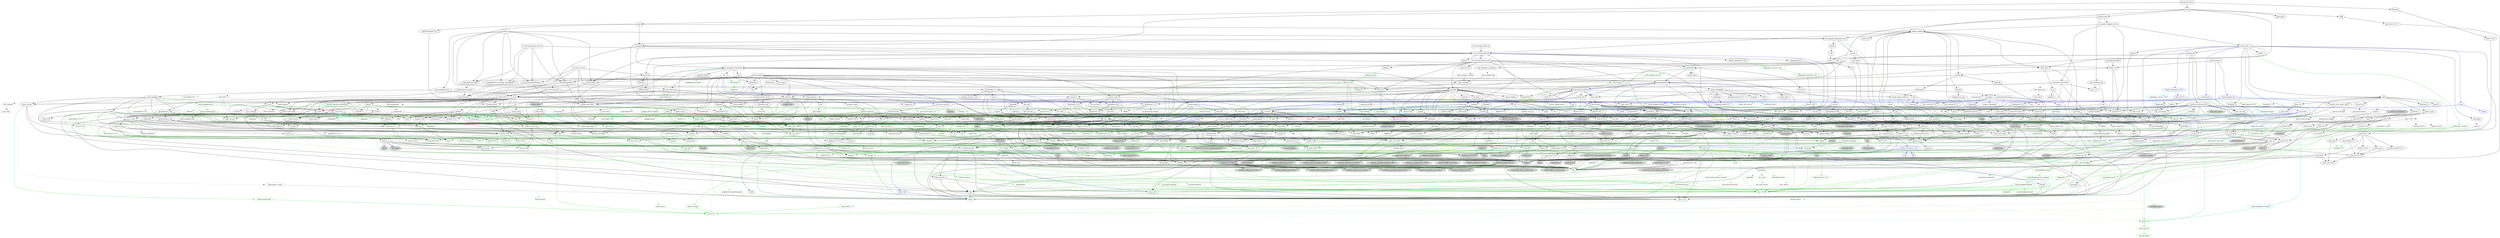 digraph {
    0 [ label = "catalyst-toolbox" shape = box]
    1 [ label = "chain-addr" shape = box]
    2 [ label = "chain-core" shape = box]
    3 [ label = "chain-ser" shape = box]
    4 [ label = "chain-crypto" shape = box]
    5 [ label = "typed-bytes" shape = box]
    6 [ label = "chain-impl-mockchain" shape = box]
    7 [ label = "cardano-legacy-address" shape = box]
    8 [ label = "chain-time" shape = box]
    9 [ label = "chain-vote" shape = box]
    10 [ label = "imhamt" shape = box]
    11 [ label = "sparse-array" shape = box]
    12 [ label = "chain-storage" shape = box]
    13 [ label = "jcli" shape = box]
    14 [ label = "jormungandr-lib" shape = box]
    15 [ label = "jormungandr-automation" shape = box]
    16 [ label = "jortestkit" shape = box]
    17 [ label = "jormungandr-integration-tests" shape = box]
    18 [ label = "hersir" shape = box]
    19 [ label = "thor" shape = box]
    20 [ label = "loki" shape = box]
    21 [ label = "mjolnir" shape = box]
    22 [ label = "snapshot-lib" shape = box]
    23 [ label = "symmetric-cipher" shape = box]
    24 [ label = "vit-servicing-station-lib" shape = box]
    25 [ label = "event-db" shape = box]
    26 [ label = "vit-servicing-station-tests" shape = box]
    27 [ label = "wallet" shape = box]
    28 [ label = "chain-path-derivation" shape = box]
    29 [ label = "hdkeygen" shape = box]
    30 [ label = "chain-network" shape = box]
    31 [ label = "jormungandrwallet" shape = box]
    32 [ label = "wallet-core" shape = box]
    33 [ label = "wallet-wasm-js" shape = box]
    34 [ label = "jormungandr" shape = box]
    35 [ label = "explorer" shape = box]
    36 [ label = "settings" shape = box]
    37 [ label = "blockchain" shape = box]
    38 [ label = "vit-servicing-station-cli" shape = box]
    39 [ label = "vit-servicing-station-server" shape = box]
    40 [ label = "iapyx" shape = box]
    41 [ label = "valgrind" shape = box]
    42 [ label = "vitup" shape = box]
    43 [ label = "mainnet-lib" shape = box]
    44 [ label = "mainnet-tools" shape = box]
    45 [ label = "scheduler-service-lib" shape = box]
    46 [ label = "signals-handler" shape = box]
    47 [ label = "snapshot-trigger-service" shape = box]
    48 [ label = "voting_tools_rs" shape = box]
    49 [ label = "integration-tests" shape = box]
    50 [ label = "cat-data-service" shape = box]
    51 [ label = "tally" shape = box]
    52 [ label = "assert_cmd" ]
    53 [ label = "assert_fs" ]
    54 [ label = "bech32 0.8.1" ]
    55 [ label = "clap 4.2.1" ]
    56 [ label = "color-eyre" ]
    57 [ label = "csv" ]
    58 [ label = "fraction" ]
    59 [ label = "futures" ]
    60 [ label = "gag" ]
    61 [ label = "governor" ]
    62 [ label = "graphql_client" ]
    63 [ label = "hex" ]
    64 [ label = "image" ]
    65 [ label = "itertools" color = darkgreen]
    66 [ label = "once_cell" color = darkgreen]
    67 [ label = "predicates 2.1.5" ]
    68 [ label = "proptest" ]
    69 [ label = "qrcode" ]
    70 [ label = "quircs" ]
    71 [ label = "rand 0.8.5" color = darkgreen]
    72 [ label = "rand_chacha 0.3.1" color = darkgreen]
    73 [ label = "rayon" ]
    74 [ label = "regex" color = darkgreen]
    75 [ label = "reqwest" ]
    76 [ label = "rust_decimal" color = darkgreen]
    77 [ label = "rust_decimal_macros" color = green3]
    78 [ label = "serde" color = darkgreen]
    79 [ label = "serde_json" color = darkgreen]
    80 [ label = "serde_test" ]
    81 [ label = "serde_yaml" ]
    82 [ label = "sscanf" ]
    83 [ label = "test-strategy" color = green3]
    84 [ label = "thiserror" color = darkgreen]
    85 [ label = "time 0.3.20" color = darkgreen]
    86 [ label = "tokio" color = darkgreen]
    87 [ label = "tracing" color = darkgreen]
    88 [ label = "tracing-subscriber" ]
    89 [ label = "url" color = darkgreen]
    90 [ label = "versionisator" color = green3]
    91 [ label = "cryptoxide 0.4.4" ]
    92 [ label = "quickcheck" ]
    93 [ label = "curve25519-dalek-ng" ]
    94 [ label = "ed25519-bip32 0.4.1" ]
    95 [ label = "ed25519-dalek" ]
    96 [ label = "generic-array" color = darkgreen]
    97 [ label = "rand_core 0.6.4" color = darkgreen]
    98 [ label = "sha2 0.10.6" color = darkgreen]
    99 [ label = "smoke" color = blue]
    100 [ label = "lazy_static" color = darkgreen]
    101 [ label = "quickcheck_macros" color = green3]
    102 [ label = "strum" ]
    103 [ label = "strum_macros" color = green3]
    104 [ label = "tempfile" color = darkgreen]
    105 [ label = "cbor_event" ]
    106 [ label = "base64 0.21.0" color = darkgreen]
    107 [ label = "cfg-if 1.0.0" color = darkgreen]
    108 [ label = "const_format" ]
    109 [ label = "criterion" ]
    110 [ label = "rustc_version" color = green3]
    111 [ label = "trybuild" color = blue]
    112 [ label = "data-pile" ]
    113 [ label = "sled" ]
    114 [ label = "base64 0.13.1" ]
    115 [ label = "bincode" ]
    116 [ label = "bytes" color = darkgreen]
    117 [ label = "clap_complete" ]
    118 [ label = "gtmpl" ]
    119 [ label = "rand 0.7.3" ]
    120 [ label = "rpassword" ]
    121 [ label = "serde_derive" color = green3]
    122 [ label = "http" ]
    123 [ label = "humantime" ]
    124 [ label = "parity-multiaddr" ]
    125 [ label = "serde_with" ]
    126 [ label = "bytesize" ]
    127 [ label = "custom_debug" ]
    128 [ label = "flate2" ]
    129 [ label = "fs_extra" ]
    130 [ label = "json" ]
    131 [ label = "keynesis" ]
    132 [ label = "log" color = darkgreen]
    133 [ label = "netstat2" ]
    134 [ label = "os_info" ]
    135 [ label = "poldercast" ]
    136 [ label = "prost 0.9.0" color = darkgreen]
    137 [ label = "semver" color = darkgreen]
    138 [ label = "sysinfo" ]
    139 [ label = "tar" ]
    140 [ label = "tokio-stream" ]
    141 [ label = "tonic 0.6.2" ]
    142 [ label = "tonic-build 0.6.2" color = green3]
    143 [ label = "warp" ]
    144 [ label = "zip" ]
    145 [ label = "console" ]
    146 [ label = "dialoguer" ]
    147 [ label = "indicatif" ]
    148 [ label = "sha-1" ]
    149 [ label = "sha2 0.9.9" ]
    150 [ label = "bech32 0.7.3" ]
    151 [ label = "rstest" color = green3]
    152 [ label = "yaml-rust" ]
    153 [ label = "ctrlc" ]
    154 [ label = "slave-pool" ]
    155 [ label = "cocoon" ]
    156 [ label = "dirs" ]
    157 [ label = "zeroize" ]
    158 [ label = "async-trait" color = green3]
    159 [ label = "diesel 1.4.8" color = darkgreen]
    160 [ label = "diesel_migrations 1.4.0" ]
    161 [ label = "dotenv" ]
    162 [ label = "http-zipkin" ]
    163 [ label = "notify" ]
    164 [ label = "pretty_assertions 1.3.0" color = blue]
    165 [ label = "r2d2" color = darkgreen]
    166 [ label = "simplelog 0.8.0" ]
    167 [ label = "tracing-futures" ]
    168 [ label = "bb8" ]
    169 [ label = "bb8-postgres" ]
    170 [ label = "chrono" color = darkgreen]
    171 [ label = "dotenvy" ]
    172 [ label = "tokio-postgres" color = darkgreen]
    173 [ label = "cfg-if 0.1.10" ]
    174 [ label = "dyn-clone" color = darkgreen]
    175 [ label = "fake" ]
    176 [ label = "hyper" ]
    177 [ label = "postgres" color = darkgreen]
    178 [ label = "pretty_assertions 0.6.1" ]
    179 [ label = "rand_core 0.5.1" ]
    180 [ label = "refinery" ]
    181 [ label = "hashlink" ]
    182 [ label = "paste" color = blue]
    183 [ label = "http-body" ]
    184 [ label = "pin-project" ]
    185 [ label = "clear_on_drop" ]
    186 [ label = "console_error_panic_hook" ]
    187 [ label = "getrandom 0.2.9" color = darkgreen]
    188 [ label = "js-sys" color = darkgreen]
    189 [ label = "wasm-bindgen" color = darkgreen]
    190 [ label = "wasm-bindgen-test" color = blue]
    191 [ label = "web-sys" ]
    192 [ label = "arc-swap" ]
    193 [ label = "enum-as-inner" color = green3]
    194 [ label = "jsonrpsee-core" ]
    195 [ label = "jsonrpsee-http-server" ]
    196 [ label = "libc" color = darkgreen]
    197 [ label = "linked-hash-map" ]
    198 [ label = "local-ip-address" ]
    199 [ label = "lru" ]
    200 [ label = "nix 0.25.1" style = filled, fillcolor = lightgrey]
    201 [ label = "opentelemetry" ]
    202 [ label = "opentelemetry-otlp" ]
    203 [ label = "opentelemetry-semantic-conventions" ]
    204 [ label = "tokio-util 0.6.10" ]
    205 [ label = "tracing-appender" ]
    206 [ label = "tracing-opentelemetry" ]
    207 [ label = "trust-dns-resolver" ]
    208 [ label = "anyhow" color = darkgreen]
    209 [ label = "async-graphql" ]
    210 [ label = "async-graphql-warp" ]
    211 [ label = "futures-channel" color = darkgreen]
    212 [ label = "futures-util" color = darkgreen]
    213 [ label = "ed25519-bip32 0.3.2" ]
    214 [ label = "prettytable-rs" ]
    215 [ label = "warp-reverse-proxy" ]
    216 [ label = "diffy" ]
    217 [ label = "glob" ]
    218 [ label = "path-slash" ]
    219 [ label = "rustls" ]
    220 [ label = "rustls-pemfile" ]
    221 [ label = "tempdir" ]
    222 [ label = "tokio-rustls" ]
    223 [ label = "uuid 0.8.2" ]
    224 [ label = "walkdir" color = darkgreen]
    225 [ label = "cardano-serialization-lib" ]
    226 [ label = "pharos" ]
    227 [ label = "job_scheduler_ng" ]
    228 [ label = "num-traits" color = darkgreen]
    229 [ label = "uuid 1.3.1" ]
    230 [ label = "bigdecimal" ]
    231 [ label = "blake2" ]
    232 [ label = "bytekind" ]
    233 [ label = "cddl" ]
    234 [ label = "ciborium" ]
    235 [ label = "dashmap" ]
    236 [ label = "diesel 2.0.3" ]
    237 [ label = "diesel-derive-enum" color = green3]
    238 [ label = "diesel_migrations 2.0.0" color = blue]
    239 [ label = "insta" color = blue]
    240 [ label = "microtype" ]
    241 [ label = "nonempty" ]
    242 [ label = "rand 0.6.5" ]
    243 [ label = "rand_core 0.4.2" ]
    244 [ label = "scheduled-thread-pool" color = darkgreen]
    245 [ label = "serial_test" color = blue]
    246 [ label = "tracing-test" color = blue]
    247 [ label = "validity" ]
    248 [ label = "libmath" ]
    249 [ label = "rand_chacha 0.2.2" ]
    250 [ label = "axum" ]
    251 [ label = "metrics" ]
    252 [ label = "metrics-exporter-prometheus" ]
    253 [ label = "tower" ]
    254 [ label = "clap_complete_command" ]
    255 [ label = "anstyle" ]
    256 [ label = "bstr" ]
    257 [ label = "doc-comment" ]
    258 [ label = "predicates 3.0.2" ]
    259 [ label = "predicates-core" ]
    260 [ label = "predicates-tree" ]
    261 [ label = "wait-timeout" ]
    262 [ label = "globwalk" ]
    263 [ label = "clap_builder" ]
    264 [ label = "clap_derive 4.2.0" color = green3, style = dashed]
    265 [ label = "backtrace" ]
    266 [ label = "color-spantrace" style = dashed]
    267 [ label = "eyre" ]
    268 [ label = "indenter" ]
    269 [ label = "owo-colors" ]
    270 [ label = "tracing-error" style = dashed]
    271 [ label = "csv-core" ]
    272 [ label = "itoa" color = darkgreen]
    273 [ label = "ryu" color = darkgreen]
    274 [ label = "num" ]
    275 [ label = "futures-core" color = darkgreen]
    276 [ label = "futures-executor" ]
    277 [ label = "futures-io" color = darkgreen]
    278 [ label = "futures-sink" color = darkgreen]
    279 [ label = "futures-task" color = darkgreen]
    280 [ label = "filedescriptor" ]
    281 [ label = "futures-timer" style = dashed]
    282 [ label = "no-std-compat" ]
    283 [ label = "nonzero_ext" ]
    284 [ label = "parking_lot 0.12.1" color = darkgreen]
    285 [ label = "smallvec" color = darkgreen]
    286 [ label = "graphql_query_derive" color = green3, style = dashed]
    287 [ label = "bytemuck" ]
    288 [ label = "byteorder" color = darkgreen]
    289 [ label = "color_quant" ]
    290 [ label = "gif" style = dashed]
    291 [ label = "jpeg-decoder" style = dashed]
    292 [ label = "num-iter" ]
    293 [ label = "num-rational 0.3.2" ]
    294 [ label = "png" style = dashed]
    295 [ label = "scoped_threadpool" style = dashed]
    296 [ label = "tiff" style = dashed]
    297 [ label = "either" color = darkgreen]
    298 [ label = "difflib" style = dashed]
    299 [ label = "float-cmp" style = dashed]
    300 [ label = "normalize-line-endings" style = dashed]
    301 [ label = "bit-set" style = dashed]
    302 [ label = "bitflags" color = darkgreen]
    303 [ label = "quick-error 2.0.1" style = dashed]
    304 [ label = "rand_xorshift 0.3.0" ]
    305 [ label = "regex-syntax" color = darkgreen]
    306 [ label = "rusty-fork" style = dashed]
    307 [ label = "unarray" ]
    308 [ label = "checked_int_cast" ]
    309 [ label = "num-derive" color = green3]
    310 [ label = "ppv-lite86" color = darkgreen]
    311 [ label = "rayon-core" ]
    312 [ label = "aho-corasick" color = darkgreen]
    313 [ label = "memchr" color = darkgreen]
    314 [ label = "encoding_rs" ]
    315 [ label = "h2" ]
    316 [ label = "hyper-rustls" style = "dashed,filled", fillcolor = lightgrey]
    317 [ label = "ipnet" ]
    318 [ label = "mime" ]
    319 [ label = "percent-encoding" color = darkgreen]
    320 [ label = "pin-project-lite" color = darkgreen]
    321 [ label = "serde_urlencoded" ]
    322 [ label = "tower-service" ]
    323 [ label = "wasm-bindgen-futures" ]
    324 [ label = "webpki-roots" style = "dashed,filled", fillcolor = lightgrey]
    325 [ label = "winreg" style = filled, fillcolor = lightgrey]
    326 [ label = "arrayvec 0.7.2" color = darkgreen]
    327 [ label = "borsh" color = darkgreen, style = dashed]
    328 [ label = "bytecheck" color = darkgreen, style = dashed]
    329 [ label = "rkyv" color = darkgreen, style = dashed]
    330 [ label = "quote" color = green3]
    331 [ label = "indexmap" color = darkgreen]
    332 [ label = "sscanf_macro" color = green3]
    333 [ label = "proc-macro2" color = green3]
    334 [ label = "structmeta" color = green3]
    335 [ label = "syn 1.0.109" color = green3]
    336 [ label = "thiserror-impl" color = green3]
    337 [ label = "num_threads" color = darkgreen, style = "dashed,filled", fillcolor = lightgrey]
    338 [ label = "time-core" color = darkgreen]
    339 [ label = "time-macros" color = green3, style = dashed]
    340 [ label = "autocfg 1.1.0" color = green3]
    341 [ label = "mio" color = darkgreen]
    342 [ label = "num_cpus" color = darkgreen]
    343 [ label = "signal-hook-registry" color = darkgreen, style = "dashed,filled", fillcolor = lightgrey]
    344 [ label = "socket2 0.4.9" color = darkgreen, style = dashed]
    345 [ label = "tokio-macros" color = green3, style = dashed]
    346 [ label = "windows-sys 0.45.0" color = darkgreen, style = filled, fillcolor = lightgrey]
    347 [ label = "tracing-attributes" color = green3, style = dashed]
    348 [ label = "tracing-core" color = darkgreen]
    349 [ label = "matchers" style = dashed]
    350 [ label = "nu-ansi-term" style = dashed]
    351 [ label = "sharded-slab" style = dashed]
    352 [ label = "thread_local" ]
    353 [ label = "tracing-log" style = dashed]
    354 [ label = "tracing-serde" style = dashed]
    355 [ label = "form_urlencoded" color = darkgreen]
    356 [ label = "idna 0.3.0" color = darkgreen]
    357 [ label = "platforms" color = green3]
    358 [ label = "env_logger" style = dashed]
    359 [ label = "digest 0.9.0" ]
    360 [ label = "subtle-ng" ]
    361 [ label = "curve25519-dalek" ]
    362 [ label = "ed25519" ]
    363 [ label = "typenum" color = darkgreen]
    364 [ label = "version_check" color = green3]
    365 [ label = "cpufeatures" color = darkgreen, style = filled, fillcolor = lightgrey]
    366 [ label = "digest 0.10.6" color = darkgreen]
    367 [ label = "heck 0.4.1" color = green3]
    368 [ label = "rustversion" color = red]
    369 [ label = "fastrand" color = darkgreen]
    370 [ label = "redox_syscall 0.3.5" color = darkgreen, style = filled, fillcolor = lightgrey]
    371 [ label = "rustix" color = darkgreen, style = filled, fillcolor = lightgrey]
    372 [ label = "const_format_proc_macros" color = green3]
    373 [ label = "atty" ]
    374 [ label = "cast" ]
    375 [ label = "clap 2.34.0" ]
    376 [ label = "criterion-plot" ]
    377 [ label = "oorandom" ]
    378 [ label = "plotters" ]
    379 [ label = "serde_cbor" ]
    380 [ label = "tinytemplate" ]
    381 [ label = "basic-toml" color = blue]
    382 [ label = "termcolor" color = darkgreen]
    383 [ label = "memmap2" ]
    384 [ label = "crc32fast" ]
    385 [ label = "crossbeam-epoch" ]
    386 [ label = "crossbeam-utils" ]
    387 [ label = "fs2" style = filled, fillcolor = lightgrey]
    388 [ label = "fxhash" ]
    389 [ label = "parking_lot 0.11.2" ]
    390 [ label = "gtmpl_value" ]
    391 [ label = "getrandom 0.1.16" style = dashed]
    392 [ label = "rand_hc 0.2.0" style = filled, fillcolor = lightgrey]
    393 [ label = "winapi" color = darkgreen, style = filled, fillcolor = lightgrey]
    394 [ label = "syn 2.0.13" color = green3]
    395 [ label = "fnv" color = darkgreen]
    396 [ label = "arrayref" ]
    397 [ label = "bs58" ]
    398 [ label = "data-encoding" ]
    399 [ label = "multihash" ]
    400 [ label = "static_assertions" ]
    401 [ label = "unsigned-varint 0.7.1" ]
    402 [ label = "serde_with_macros" color = green3, style = dashed]
    403 [ label = "custom_debug_derive" color = green3]
    404 [ label = "miniz_oxide 0.6.2" ]
    405 [ label = "cryptoxide 0.3.6" ]
    406 [ label = "prost-derive 0.9.0" color = green3, style = dashed]
    407 [ label = "core-foundation-sys" color = darkgreen, style = filled, fillcolor = lightgrey]
    408 [ label = "ntapi" style = filled, fillcolor = lightgrey]
    409 [ label = "filetime" ]
    410 [ label = "xattr" style = "dashed,filled", fillcolor = lightgrey]
    411 [ label = "tokio-util 0.7.7" color = darkgreen]
    412 [ label = "async-stream" ]
    413 [ label = "hyper-timeout" style = dashed]
    414 [ label = "tower-layer" ]
    415 [ label = "prost-build 0.9.0" color = green3, style = dashed]
    416 [ label = "headers" ]
    417 [ label = "mime_guess" ]
    418 [ label = "multiparty" style = dashed]
    419 [ label = "scoped-tls" ]
    420 [ label = "tokio-tungstenite" style = dashed]
    421 [ label = "aes" style = dashed]
    422 [ label = "bzip2" style = dashed]
    423 [ label = "constant_time_eq" style = dashed]
    424 [ label = "hmac 0.12.1" color = darkgreen]
    425 [ label = "pbkdf2 0.11.0" style = dashed]
    426 [ label = "sha1" ]
    427 [ label = "zstd" style = dashed]
    428 [ label = "encode_unicode 0.3.6" style = filled, fillcolor = lightgrey]
    429 [ label = "unicode-width" color = darkgreen]
    430 [ label = "windows-sys 0.42.0" style = filled, fillcolor = lightgrey]
    431 [ label = "shell-words" ]
    432 [ label = "number_prefix" ]
    433 [ label = "block-buffer 0.9.0" ]
    434 [ label = "opaque-debug" ]
    435 [ label = "nix 0.26.2" style = filled, fillcolor = lightgrey]
    436 [ label = "crossbeam-channel" ]
    437 [ label = "aes-gcm" ]
    438 [ label = "chacha20poly1305" ]
    439 [ label = "hmac 0.11.0" ]
    440 [ label = "pbkdf2 0.9.0" ]
    441 [ label = "dirs-sys" ]
    442 [ label = "zeroize_derive" color = green3, style = dashed]
    443 [ label = "diesel_derives 1.4.1" color = green3]
    444 [ label = "pq-sys" color = darkgreen, style = dashed]
    445 [ label = "migrations_internals 1.4.1" color = darkgreen]
    446 [ label = "migrations_macros 1.4.2" color = green3]
    447 [ label = "zipkin" ]
    448 [ label = "fsevent-sys" style = "dashed,filled", fillcolor = lightgrey]
    449 [ label = "inotify" style = filled, fillcolor = lightgrey]
    450 [ label = "kqueue" style = filled, fillcolor = lightgrey]
    451 [ label = "ctor" color = green3, style = filled, fillcolor = lightgrey]
    452 [ label = "diff" color = blue]
    453 [ label = "output_vt100" style = filled, fillcolor = lightgrey]
    454 [ label = "yansi" color = blue]
    455 [ label = "iana-time-zone" color = darkgreen, style = "dashed,filled", fillcolor = lightgrey]
    456 [ label = "num-integer" color = darkgreen]
    457 [ label = "time 0.1.45" color = darkgreen, style = dashed]
    458 [ label = "fallible-iterator" color = darkgreen]
    459 [ label = "phf" color = darkgreen]
    460 [ label = "postgres-protocol" color = darkgreen]
    461 [ label = "postgres-types" color = darkgreen]
    462 [ label = "socket2 0.5.1" color = darkgreen]
    463 [ label = "httparse" ]
    464 [ label = "httpdate" ]
    465 [ label = "want" ]
    466 [ label = "ansi_term 0.11.0" ]
    467 [ label = "difference" ]
    468 [ label = "refinery-core" color = darkgreen]
    469 [ label = "refinery-macros" color = green3]
    470 [ label = "hashbrown 0.12.3" color = darkgreen]
    471 [ label = "paste-impl" color = turquoise3]
    472 [ label = "proc-macro-hack" color = turquoise3]
    473 [ label = "pin-project-internal" color = green3]
    474 [ label = "cc" color = green3]
    475 [ label = "wasi 0.11.0+wasi-snapshot-preview1" color = darkgreen, style = filled, fillcolor = lightgrey]
    476 [ label = "wasm-bindgen-macro" color = green3]
    477 [ label = "wasm-bindgen-test-macro" color = turquoise3]
    478 [ label = "beef" ]
    479 [ label = "jsonrpsee-types" ]
    480 [ label = "rustc-hash" style = dashed]
    481 [ label = "globset" ]
    482 [ label = "unicase" color = darkgreen]
    483 [ label = "neli" style = filled, fillcolor = lightgrey]
    484 [ label = "memoffset 0.6.5" style = "dashed,filled", fillcolor = lightgrey]
    485 [ label = "pin-utils" color = darkgreen]
    486 [ label = "opentelemetry_api" ]
    487 [ label = "opentelemetry_sdk" ]
    488 [ label = "opentelemetry-proto" ]
    489 [ label = "prost 0.11.8" color = darkgreen, style = dashed]
    490 [ label = "tonic 0.8.3" style = dashed]
    491 [ label = "slab" color = darkgreen]
    492 [ label = "ipconfig" style = "dashed,filled", fillcolor = lightgrey]
    493 [ label = "lru-cache" ]
    494 [ label = "resolv-conf" style = dashed]
    495 [ label = "trust-dns-proto" ]
    496 [ label = "async-graphql-derive" color = green3]
    497 [ label = "async-graphql-parser" color = darkgreen]
    498 [ label = "async-graphql-value" color = darkgreen]
    499 [ label = "fast_chemail" style = dashed]
    500 [ label = "multer" ]
    501 [ label = "futures-macro" color = green3, style = dashed]
    502 [ label = "encode_unicode 1.0.0" ]
    503 [ label = "is-terminal" ]
    504 [ label = "term" ]
    505 [ label = "ansi_term 0.12.1" ]
    506 [ label = "ring" ]
    507 [ label = "sct" ]
    508 [ label = "webpki" ]
    509 [ label = "rand 0.4.6" ]
    510 [ label = "remove_dir_all" ]
    511 [ label = "same-file" color = darkgreen]
    512 [ label = "winapi-util" color = darkgreen, style = filled, fillcolor = lightgrey]
    513 [ label = "noop_proc_macro" color = green3, style = filled, fillcolor = lightgrey]
    514 [ label = "num-bigint" ]
    515 [ label = "rand_os" ]
    516 [ label = "schemars" color = darkgreen]
    517 [ label = "serde-wasm-bindgen" style = filled, fillcolor = lightgrey]
    518 [ label = "cron" ]
    519 [ label = "libm" color = darkgreen, style = dashed]
    520 [ label = "abnf_to_pest" ]
    521 [ label = "base16" ]
    522 [ label = "base64-url" style = dashed]
    523 [ label = "clap 3.2.23" style = dashed]
    524 [ label = "codespan-reporting" color = darkgreen]
    525 [ label = "crossterm" style = "dashed,filled", fillcolor = lightgrey]
    526 [ label = "displaydoc" color = green3]
    527 [ label = "hexf-parse" ]
    528 [ label = "lexical-core" ]
    529 [ label = "pest_meta" ]
    530 [ label = "pest_vm" ]
    531 [ label = "simplelog 0.11.2" ]
    532 [ label = "uriparse" style = dashed]
    533 [ label = "ciborium-io" ]
    534 [ label = "ciborium-ll" ]
    535 [ label = "lock_api" color = darkgreen]
    536 [ label = "parking_lot_core 0.9.7" color = darkgreen]
    537 [ label = "diesel_derives 2.0.2" color = green3]
    538 [ label = "migrations_internals 2.0.0" color = steelblue]
    539 [ label = "migrations_macros 2.0.0" color = turquoise3]
    540 [ label = "similar" color = blue]
    541 [ label = "microtype-macro" color = green3]
    542 [ label = "secrecy" style = dashed]
    543 [ label = "autocfg 0.1.8" color = green3]
    544 [ label = "rand_chacha 0.1.1" ]
    545 [ label = "rand_hc 0.1.0" ]
    546 [ label = "rand_isaac" ]
    547 [ label = "rand_jitter" ]
    548 [ label = "rand_pcg" ]
    549 [ label = "rand_xorshift 0.1.1" ]
    550 [ label = "serial_test_derive" color = turquoise3]
    551 [ label = "tracing-test-macro" color = turquoise3]
    552 [ label = "rand 0.3.23" ]
    553 [ label = "axum-core" ]
    554 [ label = "matchit" ]
    555 [ label = "serde_path_to_error" style = dashed]
    556 [ label = "sync_wrapper" ]
    557 [ label = "ahash 0.7.6" color = darkgreen]
    558 [ label = "metrics-macros" color = green3]
    559 [ label = "metrics-util" ]
    560 [ label = "quanta" ]
    561 [ label = "clap_complete_fig" style = dashed]
    562 [ label = "clap_complete_nushell" style = dashed]
    563 [ label = "regex-automata" style = dashed]
    564 [ label = "termtree" ]
    565 [ label = "ignore" ]
    566 [ label = "anstream" style = dashed]
    567 [ label = "clap_lex 0.4.1" ]
    568 [ label = "strsim" color = darkgreen, style = dashed]
    569 [ label = "addr2line" ]
    570 [ label = "object" ]
    571 [ label = "rustc-demangle" ]
    572 [ label = "num-complex" ]
    573 [ label = "num-rational 0.4.1" ]
    574 [ label = "graphql_client_codegen" color = green3, style = dashed]
    575 [ label = "weezl" style = dashed]
    576 [ label = "deflate" style = dashed]
    577 [ label = "miniz_oxide 0.3.7" style = dashed]
    578 [ label = "miniz_oxide 0.4.4" style = dashed]
    579 [ label = "bit-vec" style = dashed]
    580 [ label = "quick-error 1.2.3" style = dashed]
    581 [ label = "crossbeam-deque" ]
    582 [ label = "borsh-derive" color = green3, style = dashed]
    583 [ label = "hashbrown 0.13.2" color = darkgreen, style = dashed]
    584 [ label = "bytecheck_derive" color = green3, style = dashed]
    585 [ label = "ptr_meta" color = darkgreen, style = dashed]
    586 [ label = "simdutf8" color = darkgreen, style = dashed]
    587 [ label = "rend" color = darkgreen, style = dashed]
    588 [ label = "rkyv_derive" color = green3, style = dashed]
    589 [ label = "seahash" color = darkgreen, style = dashed]
    590 [ label = "unicode-ident" color = green3]
    591 [ label = "structmeta-derive" color = green3]
    592 [ label = "hermit-abi 0.2.6" color = darkgreen, style = filled, fillcolor = lightgrey]
    593 [ label = "windows-targets 0.42.2" color = darkgreen, style = filled, fillcolor = lightgrey]
    594 [ label = "valuable" color = darkgreen, style = "dashed,filled", fillcolor = lightgrey]
    595 [ label = "overload" style = dashed]
    596 [ label = "unicode-bidi" color = darkgreen]
    597 [ label = "unicode-normalization" color = darkgreen]
    598 [ label = "subtle" color = darkgreen]
    599 [ label = "signature" ]
    600 [ label = "block-buffer 0.10.4" color = darkgreen, style = dashed]
    601 [ label = "crypto-common" color = darkgreen]
    602 [ label = "instant" color = darkgreen]
    603 [ label = "errno" color = darkgreen, style = filled, fillcolor = lightgrey]
    604 [ label = "io-lifetimes" color = darkgreen]
    605 [ label = "linux-raw-sys" color = darkgreen, style = filled, fillcolor = lightgrey]
    606 [ label = "unicode-xid" color = green3]
    607 [ label = "hermit-abi 0.1.19" style = filled, fillcolor = lightgrey]
    608 [ label = "textwrap 0.11.0" ]
    609 [ label = "plotters-backend" ]
    610 [ label = "plotters-svg" style = dashed]
    611 [ label = "half" ]
    612 [ label = "memoffset 0.8.0" ]
    613 [ label = "scopeguard" color = darkgreen]
    614 [ label = "parking_lot_core 0.8.6" ]
    615 [ label = "wasi 0.9.0+wasi-snapshot-preview1" style = "dashed,filled", fillcolor = lightgrey]
    616 [ label = "winapi-i686-pc-windows-gnu" color = darkgreen, style = filled, fillcolor = lightgrey]
    617 [ label = "winapi-x86_64-pc-windows-gnu" color = darkgreen, style = filled, fillcolor = lightgrey]
    618 [ label = "multihash-derive" color = green3, style = dashed]
    619 [ label = "unsigned-varint 0.5.1" ]
    620 [ label = "darling" color = green3]
    621 [ label = "synstructure" color = green3]
    622 [ label = "adler" ]
    623 [ label = "redox_syscall 0.2.16" color = darkgreen, style = filled, fillcolor = lightgrey]
    624 [ label = "async-stream-impl" color = green3]
    625 [ label = "tokio-io-timeout" style = dashed]
    626 [ label = "heck 0.3.3" color = green3, style = dashed]
    627 [ label = "multimap" color = green3, style = dashed]
    628 [ label = "petgraph" color = green3, style = dashed]
    629 [ label = "prost-types 0.9.0" color = green3, style = dashed]
    630 [ label = "which" color = green3, style = dashed]
    631 [ label = "headers-core" ]
    632 [ label = "try-lock" ]
    633 [ label = "tungstenite" style = dashed]
    634 [ label = "cipher 0.3.0" ]
    635 [ label = "bzip2-sys" style = dashed]
    636 [ label = "password-hash" style = dashed]
    637 [ label = "zstd-safe" style = dashed]
    638 [ label = "windows_aarch64_gnullvm 0.42.2" color = darkgreen, style = filled, fillcolor = lightgrey]
    639 [ label = "windows_aarch64_msvc 0.42.2" color = darkgreen, style = filled, fillcolor = lightgrey]
    640 [ label = "windows_i686_gnu 0.42.2" color = darkgreen, style = filled, fillcolor = lightgrey]
    641 [ label = "windows_i686_msvc 0.42.2" color = darkgreen, style = filled, fillcolor = lightgrey]
    642 [ label = "windows_x86_64_gnu 0.42.2" color = darkgreen, style = filled, fillcolor = lightgrey]
    643 [ label = "windows_x86_64_gnullvm 0.42.2" color = darkgreen, style = filled, fillcolor = lightgrey]
    644 [ label = "windows_x86_64_msvc 0.42.2" color = darkgreen, style = filled, fillcolor = lightgrey]
    645 [ label = "aead 0.4.3" ]
    646 [ label = "ctr" ]
    647 [ label = "ghash" ]
    648 [ label = "aead 0.5.2" ]
    649 [ label = "chacha20" ]
    650 [ label = "cipher 0.4.4" ]
    651 [ label = "poly1305" ]
    652 [ label = "crypto-mac" ]
    653 [ label = "redox_users" style = filled, fillcolor = lightgrey]
    654 [ label = "vcpkg" color = green3, style = "dashed,filled", fillcolor = lightgrey]
    655 [ label = "lazycell" ]
    656 [ label = "zipkin-types" ]
    657 [ label = "inotify-sys" style = filled, fillcolor = lightgrey]
    658 [ label = "kqueue-sys" style = filled, fillcolor = lightgrey]
    659 [ label = "android_system_properties" color = darkgreen, style = "dashed,filled", fillcolor = lightgrey]
    660 [ label = "iana-time-zone-haiku" color = darkgreen, style = "dashed,filled", fillcolor = lightgrey]
    661 [ label = "windows" color = darkgreen, style = "dashed,filled", fillcolor = lightgrey]
    662 [ label = "wasi 0.10.0+wasi-snapshot-preview1" color = darkgreen, style = filled, fillcolor = lightgrey]
    663 [ label = "phf_shared" color = darkgreen]
    664 [ label = "md-5" color = darkgreen]
    665 [ label = "stringprep" color = darkgreen]
    666 [ label = "siphasher" color = darkgreen]
    667 [ label = "toml" color = darkgreen]
    668 [ label = "jobserver" color = green3, style = dashed]
    669 [ label = "wasm-bindgen-macro-support" color = green3]
    670 [ label = "tonic-build 0.8.4" color = green3, style = dashed]
    671 [ label = "prost-derive 0.11.8" color = green3, style = dashed]
    672 [ label = "widestring" style = "dashed,filled", fillcolor = lightgrey]
    673 [ label = "hostname" style = dashed]
    674 [ label = "idna 0.2.3" ]
    675 [ label = "tinyvec" color = darkgreen]
    676 [ label = "Inflector" color = green3]
    677 [ label = "proc-macro-crate 1.3.1" color = green3]
    678 [ label = "pest" color = darkgreen]
    679 [ label = "ascii_utils" style = dashed]
    680 [ label = "spin 0.9.8" ]
    681 [ label = "hermit-abi 0.3.1" color = darkgreen, style = filled, fillcolor = lightgrey]
    682 [ label = "dirs-next" ]
    683 [ label = "spin 0.5.2" style = filled, fillcolor = lightgrey]
    684 [ label = "untrusted" ]
    685 [ label = "fuchsia-cprng" style = filled, fillcolor = lightgrey]
    686 [ label = "rand_core 0.3.1" ]
    687 [ label = "rdrand" style = filled, fillcolor = lightgrey]
    688 [ label = "cloudabi" style = filled, fillcolor = lightgrey]
    689 [ label = "schemars_derive" color = green3, style = dashed]
    690 [ label = "nom" ]
    691 [ label = "abnf" ]
    692 [ label = "pretty" ]
    693 [ label = "clap_derive 3.2.18" color = green3, style = dashed]
    694 [ label = "clap_lex 0.2.4" style = dashed]
    695 [ label = "textwrap 0.16.0" style = dashed]
    696 [ label = "crossterm_winapi" style = "dashed,filled", fillcolor = lightgrey]
    697 [ label = "signal-hook" style = "dashed,filled", fillcolor = lightgrey]
    698 [ label = "signal-hook-mio" style = "dashed,filled", fillcolor = lightgrey]
    699 [ label = "lexical-parse-float" style = dashed]
    700 [ label = "lexical-parse-integer" style = dashed]
    701 [ label = "lexical-util" ]
    702 [ label = "lexical-write-float" style = dashed]
    703 [ label = "lexical-write-integer" style = dashed]
    704 [ label = "proc-macro-error" color = green3]
    705 [ label = "atomic-shim" style = dashed]
    706 [ label = "hashbrown 0.11.2" style = dashed]
    707 [ label = "sketches-ddsketch" style = dashed]
    708 [ label = "mach" style = filled, fillcolor = lightgrey]
    709 [ label = "raw-cpuid" style = filled, fillcolor = lightgrey]
    710 [ label = "anstyle-parse" style = dashed]
    711 [ label = "anstyle-wincon" style = "dashed,filled", fillcolor = lightgrey]
    712 [ label = "concolor-override" style = dashed]
    713 [ label = "concolor-query" style = dashed]
    714 [ label = "utf8parse" style = dashed]
    715 [ label = "gimli" ]
    716 [ label = "graphql-introspection-query" color = green3, style = dashed]
    717 [ label = "graphql-parser" color = green3, style = dashed]
    718 [ label = "adler32" style = dashed]
    719 [ label = "borsh-derive-internal" color = green3, style = dashed]
    720 [ label = "borsh-schema-derive-internal" color = green3, style = dashed]
    721 [ label = "proc-macro-crate 0.1.5" color = green3, style = dashed]
    722 [ label = "ahash 0.8.3" color = darkgreen, style = dashed]
    723 [ label = "ptr_meta_derive" color = green3, style = dashed]
    724 [ label = "errno-dragonfly" color = darkgreen, style = filled, fillcolor = lightgrey]
    725 [ label = "windows-sys 0.48.0" color = darkgreen, style = "dashed,filled", fillcolor = lightgrey]
    726 [ label = "darling_core" color = green3]
    727 [ label = "darling_macro" color = green3]
    728 [ label = "unicode-segmentation" color = darkgreen]
    729 [ label = "fixedbitset" color = green3, style = dashed]
    730 [ label = "utf-8" style = dashed]
    731 [ label = "pkg-config" color = green3, style = dashed]
    732 [ label = "base64ct" style = dashed]
    733 [ label = "zstd-sys" style = dashed]
    734 [ label = "polyval" ]
    735 [ label = "inout" ]
    736 [ label = "universal-hash 0.5.0" ]
    737 [ label = "cxx" color = darkgreen, style = "dashed,filled", fillcolor = lightgrey]
    738 [ label = "cxx-build" color = green3, style = "dashed,filled", fillcolor = lightgrey]
    739 [ label = "windows-targets 0.48.0" color = darkgreen, style = "dashed,filled", fillcolor = lightgrey]
    740 [ label = "wasm-bindgen-backend" color = green3]
    741 [ label = "wasm-bindgen-shared" color = green3]
    742 [ label = "prettyplease" color = green3, style = dashed]
    743 [ label = "prost-build 0.11.8" color = green3, style = dashed]
    744 [ label = "match_cfg" style = dashed]
    745 [ label = "matches" ]
    746 [ label = "tinyvec_macros" color = darkgreen, style = dashed]
    747 [ label = "toml_edit" color = green3]
    748 [ label = "ucd-trie" color = darkgreen]
    749 [ label = "dirs-sys-next" ]
    750 [ label = "serde_derive_internals" color = green3, style = dashed]
    751 [ label = "minimal-lexical" ]
    752 [ label = "abnf-core" ]
    753 [ label = "arrayvec 0.5.2" ]
    754 [ label = "typed-arena" ]
    755 [ label = "os_str_bytes" style = dashed]
    756 [ label = "proc-macro-error-attr" color = green3]
    757 [ label = "combine" color = green3, style = dashed]
    758 [ label = "ident_case" color = green3]
    759 [ label = "universal-hash 0.4.1" ]
    760 [ label = "cxxbridge-flags" color = green3, style = "dashed,filled", fillcolor = lightgrey]
    761 [ label = "cxxbridge-macro" color = green3, style = "dashed,filled", fillcolor = lightgrey]
    762 [ label = "link-cplusplus" color = darkgreen, style = "dashed,filled", fillcolor = lightgrey]
    763 [ label = "scratch" color = green3, style = "dashed,filled", fillcolor = lightgrey]
    764 [ label = "windows_aarch64_gnullvm 0.48.0" color = darkgreen, style = "dashed,filled", fillcolor = lightgrey]
    765 [ label = "windows_aarch64_msvc 0.48.0" color = darkgreen, style = "dashed,filled", fillcolor = lightgrey]
    766 [ label = "windows_i686_gnu 0.48.0" color = darkgreen, style = "dashed,filled", fillcolor = lightgrey]
    767 [ label = "windows_i686_msvc 0.48.0" color = darkgreen, style = "dashed,filled", fillcolor = lightgrey]
    768 [ label = "windows_x86_64_gnu 0.48.0" color = darkgreen, style = "dashed,filled", fillcolor = lightgrey]
    769 [ label = "windows_x86_64_gnullvm 0.48.0" color = darkgreen, style = "dashed,filled", fillcolor = lightgrey]
    770 [ label = "windows_x86_64_msvc 0.48.0" color = darkgreen, style = "dashed,filled", fillcolor = lightgrey]
    771 [ label = "bumpalo" color = green3]
    772 [ label = "prost-types 0.11.8" color = green3, style = dashed]
    773 [ label = "toml_datetime" color = green3]
    774 [ label = "winnow" color = green3]
    775 [ label = "ascii" color = green3, style = dashed]
    776 [ label = "unreachable" color = green3, style = dashed]
    777 [ label = "void" color = green3, style = dashed]
    0 -> 56 [ ]
    0 -> 60 [ ]
    0 -> 61 [ ]
    0 -> 17 [ ]
    0 -> 69 [ ]
    0 -> 70 [ ]
    0 -> 82 [ ]
    0 -> 23 [ ]
    0 -> 24 [ ]
    0 -> 27 [ ]
    1 -> 2 [ ]
    1 -> 4 [ ]
    1 -> 4 [ color = blue]
    2 -> 3 [ ]
    3 -> 84 [ ]
    4 -> 54 [ ]
    4 -> 93 [ ]
    4 -> 94 [ ]
    4 -> 95 [ ]
    4 -> 63 [ ]
    4 -> 68 [ style = dotted]
    4 -> 68 [ color = blue]
    4 -> 92 [ style = dotted]
    4 -> 92 [ color = blue]
    4 -> 73 [ ]
    4 -> 98 [ ]
    4 -> 99 [ color = blue]
    4 -> 83 [ color = green3, style = dotted]
    4 -> 83 [ color = turquoise3]
    4 -> 5 [ ]
    6 -> 7 [ ]
    6 -> 1 [ ]
    6 -> 1 [ color = blue]
    6 -> 8 [ ]
    6 -> 8 [ color = blue]
    6 -> 9 [ ]
    6 -> 10 [ ]
    6 -> 101 [ color = green3, style = dotted]
    6 -> 101 [ color = turquoise3]
    6 -> 11 [ ]
    6 -> 102 [ ]
    6 -> 87 [ ]
    7 -> 105 [ ]
    7 -> 94 [ ]
    8 -> 2 [ ]
    8 -> 68 [ style = dotted]
    8 -> 68 [ color = blue]
    8 -> 92 [ style = dotted]
    8 -> 92 [ color = blue]
    8 -> 83 [ color = green3, style = dotted]
    8 -> 83 [ color = turquoise3]
    9 -> 106 [ ]
    9 -> 2 [ ]
    9 -> 4 [ ]
    9 -> 108 [ ]
    9 -> 109 [ color = blue]
    10 -> 109 [ color = blue]
    10 -> 68 [ style = dotted]
    10 -> 68 [ color = blue]
    10 -> 110 [ color = green3]
    10 -> 83 [ color = green3, style = dotted]
    10 -> 83 [ color = turquoise3]
    10 -> 84 [ ]
    10 -> 111 [ color = blue]
    11 -> 68 [ color = blue]
    11 -> 83 [ color = turquoise3]
    12 -> 109 [ style = dotted]
    12 -> 112 [ ]
    12 -> 97 [ style = dotted]
    12 -> 97 [ color = blue]
    12 -> 113 [ ]
    12 -> 104 [ style = dotted]
    12 -> 104 [ color = blue]
    12 -> 84 [ ]
    13 -> 53 [ color = blue]
    13 -> 117 [ ]
    13 -> 118 [ ]
    13 -> 14 [ ]
    13 -> 67 [ color = blue]
    13 -> 75 [ ]
    13 -> 120 [ ]
    13 -> 90 [ color = green3]
    14 -> 115 [ color = blue]
    14 -> 6 [ ]
    14 -> 6 [ color = blue]
    14 -> 122 [ ]
    14 -> 123 [ ]
    14 -> 124 [ ]
    14 -> 125 [ ]
    14 -> 81 [ color = blue]
    15 -> 52 [ ]
    15 -> 12 [ ]
    15 -> 62 [ ]
    15 -> 13 [ ]
    15 -> 16 [ ]
    15 -> 130 [ ]
    15 -> 133 [ ]
    15 -> 135 [ ]
    15 -> 141 [ ]
    15 -> 142 [ color = green3]
    15 -> 88 [ ]
    16 -> 53 [ ]
    16 -> 54 [ ]
    16 -> 126 [ ]
    16 -> 57 [ ]
    16 -> 127 [ ]
    16 -> 146 [ ]
    16 -> 129 [ ]
    16 -> 63 [ ]
    16 -> 123 [ ]
    16 -> 147 [ ]
    16 -> 134 [ ]
    16 -> 67 [ ]
    16 -> 75 [ ]
    16 -> 137 [ ]
    16 -> 81 [ ]
    16 -> 148 [ ]
    16 -> 149 [ ]
    16 -> 138 [ ]
    16 -> 139 [ ]
    16 -> 143 [ ]
    16 -> 144 [ ]
    17 -> 150 [ ]
    17 -> 18 [ ]
    17 -> 21 [ ]
    17 -> 151 [ color = green3]
    18 -> 153 [ ]
    18 -> 154 [ ]
    18 -> 19 [ ]
    19 -> 155 [ ]
    19 -> 156 [ ]
    19 -> 15 [ ]
    20 -> 19 [ ]
    21 -> 20 [ ]
    22 -> 58 [ ]
    22 -> 14 [ ]
    22 -> 75 [ ]
    22 -> 77 [ color = green3]
    22 -> 80 [ style = dotted]
    22 -> 80 [ color = blue]
    23 -> 91 [ ]
    23 -> 71 [ ]
    23 -> 84 [ ]
    23 -> 157 [ ]
    24 -> 160 [ ]
    24 -> 161 [ ]
    24 -> 25 [ ]
    24 -> 162 [ ]
    24 -> 163 [ ]
    24 -> 164 [ color = blue]
    24 -> 166 [ ]
    24 -> 167 [ ]
    24 -> 88 [ ]
    24 -> 26 [ color = blue]
    25 -> 169 [ ]
    25 -> 171 [ ]
    25 -> 76 [ ]
    25 -> 84 [ ]
    26 -> 52 [ ]
    26 -> 173 [ ]
    26 -> 55 [ ]
    26 -> 174 [ ]
    26 -> 175 [ ]
    26 -> 16 [ ]
    26 -> 178 [ ]
    26 -> 180 [ ]
    26 -> 22 [ ]
    26 -> 24 [ ]
    27 -> 181 [ ]
    27 -> 29 [ ]
    27 -> 14 [ ]
    28 -> 182 [ color = blue]
    28 -> 92 [ color = blue]
    28 -> 101 [ color = turquoise3]
    28 -> 84 [ ]
    29 -> 7 [ ]
    29 -> 1 [ ]
    29 -> 28 [ ]
    30 -> 4 [ ]
    30 -> 59 [ ]
    30 -> 84 [ ]
    30 -> 141 [ ]
    30 -> 142 [ color = green3]
    31 -> 32 [ ]
    32 -> 150 [ ]
    32 -> 23 [ ]
    32 -> 27 [ ]
    33 -> 185 [ ]
    33 -> 32 [ ]
    33 -> 190 [ color = blue]
    34 -> 192 [ ]
    34 -> 30 [ ]
    34 -> 12 [ ]
    34 -> 55 [ ]
    34 -> 162 [ ]
    34 -> 14 [ ]
    34 -> 195 [ ]
    34 -> 198 [ ]
    34 -> 200 [ arrowType = empty, fillcolor = lightgrey]
    34 -> 202 [ ]
    34 -> 203 [ ]
    34 -> 135 [ ]
    34 -> 75 [ ]
    34 -> 205 [ ]
    34 -> 206 [ ]
    34 -> 207 [ ]
    34 -> 90 [ color = green3]
    34 -> 143 [ ]
    35 -> 210 [ ]
    35 -> 30 [ ]
    35 -> 162 [ ]
    35 -> 17 [ ]
    35 -> 202 [ ]
    35 -> 203 [ ]
    35 -> 205 [ ]
    35 -> 206 [ ]
    36 -> 113 [ ]
    36 -> 84 [ ]
    37 -> 6 [ ]
    37 -> 199 [ ]
    38 -> 24 [ ]
    39 -> 202 [ ]
    39 -> 203 [ ]
    39 -> 205 [ ]
    39 -> 206 [ ]
    39 -> 24 [ ]
    40 -> 0 [ ]
    40 -> 213 [ ]
    40 -> 214 [ ]
    40 -> 41 [ ]
    41 -> 15 [ ]
    41 -> 24 [ ]
    41 -> 32 [ ]
    41 -> 215 [ ]
    42 -> 216 [ ]
    42 -> 44 [ ]
    42 -> 218 [ ]
    42 -> 205 [ ]
    42 -> 223 [ ]
    42 -> 41 [ ]
    43 -> 225 [ ]
    43 -> 226 [ ]
    43 -> 22 [ ]
    43 -> 221 [ ]
    43 -> 19 [ ]
    44 -> 227 [ ]
    44 -> 214 [ ]
    44 -> 47 [ ]
    45 -> 170 [ ]
    45 -> 55 [ ]
    45 -> 59 [ ]
    45 -> 16 [ ]
    45 -> 229 [ ]
    46 -> 59 [ ]
    46 -> 86 [ ]
    47 -> 0 [ ]
    47 -> 45 [ ]
    47 -> 46 [ ]
    47 -> 48 [ ]
    48 -> 231 [ ]
    48 -> 232 [ ]
    48 -> 233 [ ]
    48 -> 56 [ ]
    48 -> 237 [ color = green3]
    48 -> 238 [ color = blue]
    48 -> 239 [ color = blue]
    48 -> 43 [ ]
    48 -> 240 [ ]
    48 -> 241 [ ]
    48 -> 242 [ ]
    48 -> 245 [ color = blue]
    48 -> 246 [ color = blue]
    48 -> 247 [ ]
    49 -> 40 [ ]
    49 -> 248 [ ]
    49 -> 42 [ ]
    50 -> 250 [ ]
    50 -> 55 [ ]
    50 -> 25 [ ]
    50 -> 252 [ ]
    50 -> 88 [ ]
    51 -> 9 [ ]
    51 -> 254 [ ]
    51 -> 56 [ ]
    52 -> 256 [ ]
    52 -> 257 [ ]
    52 -> 258 [ ]
    52 -> 260 [ ]
    52 -> 261 [ ]
    53 -> 257 [ ]
    53 -> 262 [ ]
    53 -> 258 [ ]
    53 -> 260 [ ]
    53 -> 104 [ ]
    55 -> 263 [ ]
    55 -> 264 [ color = green3, style = dotted]
    56 -> 265 [ ]
    56 -> 266 [ style = dotted]
    56 -> 267 [ ]
    57 -> 271 [ ]
    57 -> 272 [ ]
    57 -> 273 [ ]
    57 -> 78 [ ]
    58 -> 100 [ style = dotted]
    58 -> 274 [ ]
    59 -> 276 [ style = dotted]
    60 -> 280 [ ]
    60 -> 104 [ ]
    61 -> 59 [ style = dotted]
    61 -> 281 [ style = dotted]
    61 -> 282 [ ]
    61 -> 283 [ ]
    61 -> 284 [ ]
    61 -> 71 [ style = dotted]
    62 -> 286 [ color = green3, style = dotted]
    64 -> 287 [ ]
    64 -> 290 [ style = dotted]
    64 -> 292 [ ]
    64 -> 293 [ ]
    64 -> 294 [ style = dotted]
    64 -> 295 [ style = dotted]
    64 -> 296 [ style = dotted]
    65 -> 297 [ color = darkgreen]
    67 -> 298 [ style = dotted]
    67 -> 299 [ style = dotted]
    67 -> 65 [ ]
    67 -> 300 [ style = dotted]
    67 -> 259 [ ]
    67 -> 74 [ style = dotted]
    68 -> 301 [ style = dotted]
    68 -> 288 [ ]
    68 -> 100 [ style = dotted]
    68 -> 228 [ ]
    68 -> 303 [ style = dotted]
    68 -> 71 [ ]
    68 -> 304 [ ]
    68 -> 305 [ style = dotted]
    68 -> 306 [ style = dotted]
    68 -> 307 [ ]
    69 -> 308 [ ]
    69 -> 64 [ style = dotted]
    70 -> 309 [ color = green3]
    70 -> 228 [ ]
    70 -> 84 [ ]
    71 -> 72 [ color = darkgreen, style = dotted]
    72 -> 310 [ color = darkgreen]
    72 -> 97 [ color = darkgreen]
    73 -> 297 [ ]
    73 -> 311 [ ]
    74 -> 312 [ color = darkgreen, style = dotted]
    74 -> 305 [ color = darkgreen]
    75 -> 314 [ arrowType = empty, fillcolor = lightgrey]
    75 -> 316 [ arrowType = empty, fillcolor = lightgrey, style = dotted]
    75 -> 317 [ arrowType = empty, fillcolor = lightgrey]
    75 -> 318 [ arrowType = empty, fillcolor = lightgrey]
    75 -> 220 [ arrowType = empty, fillcolor = lightgrey, style = dotted]
    75 -> 79 [ style = dotted]
    75 -> 79 [ arrowType = empty, fillcolor = lightgrey]
    75 -> 321 [ ]
    75 -> 89 [ ]
    75 -> 323 [ arrowType = empty, fillcolor = lightgrey]
    75 -> 324 [ arrowType = empty, fillcolor = lightgrey, style = dotted]
    75 -> 325 [ arrowType = empty, fillcolor = lightgrey]
    76 -> 326 [ color = darkgreen]
    76 -> 327 [ color = darkgreen, style = dotted]
    76 -> 177 [ color = darkgreen, style = dotted]
    76 -> 329 [ color = darkgreen, style = dotted]
    77 -> 76 [ color = green3]
    78 -> 121 [ color = green3, style = dotted]
    79 -> 272 [ color = darkgreen]
    79 -> 273 [ color = darkgreen]
    79 -> 78 [ color = darkgreen]
    80 -> 78 [ ]
    81 -> 331 [ ]
    81 -> 273 [ ]
    81 -> 152 [ ]
    82 -> 108 [ ]
    82 -> 100 [ ]
    82 -> 74 [ ]
    82 -> 332 [ color = green3]
    83 -> 334 [ color = green3]
    84 -> 336 [ color = green3]
    85 -> 272 [ color = darkgreen, style = dotted]
    85 -> 337 [ color = darkgreen, arrowType = empty, fillcolor = lightgrey, style = dotted]
    85 -> 78 [ color = darkgreen, style = dotted]
    85 -> 339 [ color = green3, style = dotted]
    86 -> 116 [ color = darkgreen, style = dotted]
    86 -> 341 [ color = darkgreen, style = dotted]
    86 -> 342 [ color = darkgreen, style = dotted]
    86 -> 284 [ color = darkgreen, style = dotted]
    86 -> 320 [ color = darkgreen]
    86 -> 343 [ color = darkgreen, arrowType = empty, fillcolor = lightgrey, style = dotted]
    86 -> 344 [ color = darkgreen, arrowType = empty, fillcolor = lightgrey, style = dotted]
    86 -> 345 [ color = green3, style = dotted]
    87 -> 132 [ color = darkgreen, style = dotted]
    87 -> 320 [ color = darkgreen]
    87 -> 347 [ color = green3, style = dotted]
    87 -> 348 [ color = darkgreen]
    88 -> 349 [ style = dotted]
    88 -> 350 [ style = dotted]
    88 -> 74 [ style = dotted]
    88 -> 79 [ style = dotted]
    88 -> 351 [ style = dotted]
    88 -> 285 [ style = dotted]
    88 -> 352 [ style = dotted]
    88 -> 85 [ style = dotted]
    88 -> 87 [ style = dotted]
    88 -> 353 [ style = dotted]
    88 -> 354 [ style = dotted]
    89 -> 355 [ color = darkgreen]
    89 -> 356 [ color = darkgreen]
    89 -> 78 [ color = darkgreen, style = dotted]
    90 -> 357 [ color = green3]
    92 -> 358 [ style = dotted]
    92 -> 119 [ ]
    93 -> 288 [ ]
    93 -> 359 [ ]
    93 -> 97 [ ]
    93 -> 360 [ ]
    93 -> 157 [ ]
    94 -> 91 [ ]
    95 -> 361 [ ]
    95 -> 362 [ ]
    95 -> 119 [ style = dotted]
    95 -> 78 [ style = dotted]
    95 -> 149 [ ]
    96 -> 363 [ color = darkgreen]
    96 -> 364 [ color = green3]
    97 -> 187 [ color = darkgreen, style = dotted]
    98 -> 365 [ color = darkgreen, arrowType = empty, fillcolor = lightgrey]
    98 -> 366 [ color = darkgreen]
    101 -> 335 [ color = green3]
    102 -> 103 [ color = green3, style = dotted]
    103 -> 367 [ color = green3]
    103 -> 368 [ color = green3]
    103 -> 335 [ color = green3]
    104 -> 369 [ color = darkgreen]
    104 -> 370 [ color = darkgreen, arrowType = empty, fillcolor = lightgrey]
    104 -> 371 [ color = darkgreen, arrowType = empty, fillcolor = lightgrey]
    108 -> 372 [ color = green3]
    109 -> 373 [ ]
    109 -> 375 [ ]
    109 -> 376 [ ]
    109 -> 57 [ ]
    109 -> 59 [ style = dotted]
    109 -> 100 [ ]
    109 -> 377 [ ]
    109 -> 378 [ ]
    109 -> 73 [ ]
    109 -> 74 [ ]
    109 -> 379 [ ]
    109 -> 380 [ ]
    109 -> 86 [ style = dotted]
    109 -> 224 [ ]
    110 -> 137 [ color = green3]
    111 -> 381 [ color = blue]
    111 -> 217 [ color = blue]
    111 -> 66 [ color = blue]
    111 -> 79 [ color = blue]
    111 -> 382 [ color = blue]
    112 -> 383 [ ]
    113 -> 384 [ ]
    113 -> 385 [ ]
    113 -> 387 [ arrowType = empty, fillcolor = lightgrey]
    113 -> 388 [ ]
    113 -> 132 [ ]
    113 -> 389 [ ]
    115 -> 78 [ ]
    116 -> 78 [ color = darkgreen, style = dotted]
    117 -> 55 [ ]
    118 -> 390 [ ]
    118 -> 65 [ ]
    118 -> 100 [ ]
    118 -> 319 [ ]
    119 -> 249 [ arrowType = empty, fillcolor = lightgrey]
    119 -> 392 [ arrowType = empty, fillcolor = lightgrey]
    120 -> 196 [ arrowType = empty, fillcolor = lightgrey]
    120 -> 79 [ ]
    120 -> 393 [ arrowType = empty, fillcolor = lightgrey]
    121 -> 394 [ color = green3]
    122 -> 116 [ ]
    122 -> 395 [ ]
    122 -> 272 [ ]
    124 -> 396 [ ]
    124 -> 397 [ ]
    124 -> 288 [ ]
    124 -> 398 [ ]
    124 -> 399 [ ]
    124 -> 400 [ ]
    124 -> 401 [ ]
    124 -> 89 [ style = dotted]
    125 -> 114 [ style = dotted]
    125 -> 170 [ style = dotted]
    125 -> 63 [ style = dotted]
    125 -> 331 [ style = dotted]
    125 -> 79 [ style = dotted]
    125 -> 402 [ color = green3, style = dotted]
    125 -> 85 [ style = dotted]
    127 -> 403 [ color = green3]
    128 -> 384 [ ]
    128 -> 404 [ style = dotted]
    128 -> 404 [ arrowType = empty, fillcolor = lightgrey]
    131 -> 405 [ ]
    131 -> 63 [ ]
    131 -> 72 [ ]
    131 -> 84 [ ]
    132 -> 107 [ color = darkgreen]
    132 -> 78 [ color = darkgreen, style = dotted]
    133 -> 302 [ ]
    133 -> 288 [ arrowType = empty, fillcolor = lightgrey]
    133 -> 196 [ ]
    133 -> 309 [ color = green3, arrowType = empty, fillcolor = lightgrey]
    133 -> 228 [ arrowType = empty, fillcolor = lightgrey]
    133 -> 84 [ ]
    134 -> 132 [ ]
    134 -> 393 [ arrowType = empty, fillcolor = lightgrey]
    135 -> 131 [ ]
    135 -> 199 [ ]
    136 -> 116 [ color = darkgreen]
    136 -> 406 [ color = green3, style = dotted]
    137 -> 78 [ color = darkgreen, style = dotted]
    138 -> 407 [ arrowType = empty, fillcolor = lightgrey]
    138 -> 408 [ arrowType = empty, fillcolor = lightgrey]
    138 -> 66 [ arrowType = empty, fillcolor = lightgrey]
    138 -> 73 [ style = dotted]
    139 -> 409 [ ]
    139 -> 410 [ arrowType = empty, fillcolor = lightgrey, style = dotted]
    140 -> 411 [ style = dotted]
    141 -> 412 [ ]
    141 -> 158 [ color = green3, style = dotted]
    141 -> 114 [ ]
    141 -> 413 [ style = dotted]
    141 -> 319 [ ]
    141 -> 136 [ style = dotted]
    141 -> 140 [ ]
    141 -> 204 [ ]
    141 -> 253 [ style = dotted]
    141 -> 167 [ style = dotted]
    142 -> 415 [ color = green3, style = dotted]
    143 -> 416 [ ]
    143 -> 176 [ ]
    143 -> 417 [ ]
    143 -> 418 [ style = dotted]
    143 -> 184 [ ]
    143 -> 220 [ ]
    143 -> 419 [ ]
    143 -> 79 [ ]
    143 -> 321 [ ]
    143 -> 222 [ style = dotted]
    143 -> 140 [ ]
    143 -> 420 [ style = dotted]
    144 -> 421 [ style = dotted]
    144 -> 288 [ ]
    144 -> 422 [ style = dotted]
    144 -> 423 [ style = dotted]
    144 -> 386 [ arrowType = empty, fillcolor = lightgrey]
    144 -> 128 [ style = dotted]
    144 -> 425 [ style = dotted]
    144 -> 426 [ style = dotted]
    144 -> 85 [ style = dotted]
    144 -> 427 [ style = dotted]
    145 -> 428 [ arrowType = empty, fillcolor = lightgrey]
    145 -> 100 [ ]
    145 -> 196 [ ]
    145 -> 429 [ style = dotted]
    145 -> 430 [ arrowType = empty, fillcolor = lightgrey]
    146 -> 145 [ ]
    146 -> 431 [ ]
    146 -> 104 [ style = dotted]
    146 -> 157 [ style = dotted]
    147 -> 145 [ ]
    147 -> 432 [ ]
    147 -> 74 [ ]
    148 -> 433 [ ]
    148 -> 107 [ ]
    148 -> 365 [ arrowType = empty, fillcolor = lightgrey]
    148 -> 359 [ ]
    148 -> 434 [ ]
    149 -> 433 [ ]
    149 -> 107 [ ]
    149 -> 365 [ arrowType = empty, fillcolor = lightgrey]
    149 -> 359 [ ]
    149 -> 434 [ ]
    151 -> 107 [ color = green3]
    151 -> 110 [ color = green3]
    151 -> 335 [ color = green3]
    152 -> 197 [ ]
    153 -> 435 [ arrowType = empty, fillcolor = lightgrey]
    153 -> 346 [ arrowType = empty, fillcolor = lightgrey]
    154 -> 436 [ ]
    155 -> 437 [ ]
    155 -> 438 [ ]
    155 -> 440 [ ]
    155 -> 71 [ ]
    156 -> 441 [ ]
    157 -> 442 [ color = green3, style = dotted]
    158 -> 394 [ color = green3]
    159 -> 288 [ color = darkgreen]
    159 -> 170 [ color = darkgreen, style = dotted]
    159 -> 443 [ color = green3]
    159 -> 444 [ color = darkgreen, style = dotted]
    159 -> 165 [ color = darkgreen, style = dotted]
    159 -> 79 [ color = darkgreen, style = dotted]
    160 -> 446 [ color = green3]
    162 -> 122 [ ]
    162 -> 447 [ ]
    163 -> 436 [ style = dotted]
    163 -> 409 [ ]
    163 -> 448 [ arrowType = empty, fillcolor = lightgrey, style = dotted]
    163 -> 449 [ arrowType = empty, fillcolor = lightgrey]
    163 -> 450 [ arrowType = empty, fillcolor = lightgrey]
    163 -> 341 [ arrowType = empty, fillcolor = lightgrey]
    163 -> 341 [ arrowType = empty, fillcolor = lightgrey]
    163 -> 224 [ ]
    163 -> 430 [ arrowType = empty, fillcolor = lightgrey]
    164 -> 451 [ color = turquoise3, arrowType = empty, fillcolor = lightgrey]
    164 -> 452 [ color = blue]
    164 -> 453 [ color = blue, arrowType = empty, fillcolor = lightgrey]
    164 -> 454 [ color = blue]
    165 -> 132 [ color = darkgreen]
    165 -> 244 [ color = darkgreen]
    166 -> 170 [ ]
    167 -> 184 [ style = dotted]
    167 -> 87 [ ]
    168 -> 158 [ color = green3]
    168 -> 212 [ ]
    168 -> 86 [ ]
    169 -> 168 [ ]
    169 -> 172 [ ]
    170 -> 455 [ color = darkgreen, arrowType = empty, fillcolor = lightgrey, style = dotted]
    170 -> 456 [ color = darkgreen]
    170 -> 457 [ color = darkgreen, style = dotted]
    172 -> 158 [ color = green3]
    172 -> 212 [ color = darkgreen]
    172 -> 319 [ color = darkgreen]
    172 -> 459 [ color = darkgreen]
    172 -> 461 [ color = darkgreen]
    172 -> 462 [ color = darkgreen]
    172 -> 411 [ color = darkgreen]
    175 -> 170 [ style = dotted]
    175 -> 122 [ style = dotted]
    175 -> 71 [ ]
    176 -> 315 [ style = dotted]
    176 -> 183 [ ]
    176 -> 463 [ ]
    176 -> 464 [ ]
    176 -> 322 [ ]
    176 -> 465 [ ]
    177 -> 172 [ color = darkgreen]
    178 -> 466 [ ]
    178 -> 451 [ color = green3, arrowType = empty, fillcolor = lightgrey]
    178 -> 467 [ ]
    178 -> 453 [ arrowType = empty, fillcolor = lightgrey]
    179 -> 391 [ style = dotted]
    180 -> 469 [ color = green3]
    181 -> 470 [ ]
    182 -> 471 [ color = turquoise3]
    183 -> 122 [ ]
    183 -> 320 [ ]
    184 -> 473 [ color = green3]
    185 -> 474 [ color = green3]
    186 -> 189 [ ]
    187 -> 188 [ color = darkgreen, arrowType = empty, fillcolor = lightgrey, style = dotted]
    187 -> 196 [ color = darkgreen, arrowType = empty, fillcolor = lightgrey]
    187 -> 475 [ color = darkgreen, arrowType = empty, fillcolor = lightgrey]
    188 -> 189 [ color = darkgreen]
    189 -> 476 [ color = green3]
    190 -> 186 [ color = blue]
    190 -> 419 [ color = blue]
    190 -> 323 [ color = blue]
    190 -> 477 [ color = turquoise3]
    191 -> 188 [ ]
    193 -> 367 [ color = green3]
    193 -> 335 [ color = green3]
    194 -> 326 [ style = dotted]
    194 -> 158 [ color = green3]
    194 -> 176 [ style = dotted]
    194 -> 479 [ ]
    194 -> 71 [ style = dotted]
    194 -> 480 [ style = dotted]
    195 -> 481 [ ]
    195 -> 194 [ ]
    195 -> 100 [ ]
    195 -> 482 [ ]
    198 -> 483 [ arrowType = empty, fillcolor = lightgrey]
    198 -> 84 [ ]
    198 -> 430 [ arrowType = empty, fillcolor = lightgrey]
    199 -> 470 [ style = dotted]
    200 -> 302 [ arrowType = empty, fillcolor = lightgrey]
    200 -> 107 [ arrowType = empty, fillcolor = lightgrey]
    200 -> 196 [ arrowType = empty, fillcolor = lightgrey]
    200 -> 484 [ arrowType = empty, fillcolor = lightgrey, style = dotted]
    200 -> 485 [ arrowType = empty, fillcolor = lightgrey, style = dotted]
    201 -> 487 [ ]
    202 -> 488 [ ]
    203 -> 201 [ ]
    204 -> 275 [ ]
    204 -> 278 [ ]
    204 -> 491 [ style = dotted]
    204 -> 86 [ ]
    205 -> 436 [ ]
    205 -> 88 [ ]
    206 -> 201 [ ]
    206 -> 88 [ ]
    207 -> 492 [ arrowType = empty, fillcolor = lightgrey, style = dotted]
    207 -> 493 [ ]
    207 -> 494 [ style = dotted]
    207 -> 495 [ ]
    209 -> 496 [ color = green3]
    209 -> 412 [ ]
    209 -> 158 [ color = green3]
    209 -> 114 [ ]
    209 -> 499 [ style = dotted]
    209 -> 500 [ ]
    209 -> 228 [ ]
    209 -> 321 [ ]
    209 -> 400 [ ]
    209 -> 104 [ ]
    210 -> 209 [ ]
    210 -> 143 [ ]
    211 -> 275 [ color = darkgreen]
    211 -> 278 [ color = darkgreen, style = dotted]
    212 -> 211 [ color = darkgreen, style = dotted]
    212 -> 277 [ color = darkgreen, style = dotted]
    212 -> 501 [ color = green3, style = dotted]
    212 -> 279 [ color = darkgreen]
    212 -> 313 [ color = darkgreen, style = dotted]
    212 -> 320 [ color = darkgreen]
    212 -> 485 [ color = darkgreen]
    212 -> 491 [ color = darkgreen, style = dotted]
    213 -> 405 [ ]
    214 -> 57 [ style = dotted]
    214 -> 502 [ ]
    214 -> 503 [ ]
    214 -> 100 [ ]
    214 -> 504 [ ]
    214 -> 429 [ ]
    215 -> 100 [ ]
    215 -> 75 [ ]
    215 -> 143 [ ]
    216 -> 505 [ ]
    219 -> 507 [ ]
    219 -> 508 [ ]
    220 -> 106 [ ]
    221 -> 509 [ ]
    221 -> 510 [ ]
    222 -> 219 [ ]
    222 -> 86 [ ]
    223 -> 187 [ style = dotted]
    224 -> 511 [ color = darkgreen]
    225 -> 150 [ ]
    225 -> 105 [ ]
    225 -> 185 [ ]
    225 -> 94 [ ]
    225 -> 63 [ ]
    225 -> 65 [ ]
    225 -> 197 [ ]
    225 -> 513 [ color = green3, arrowType = empty, fillcolor = lightgrey]
    225 -> 514 [ ]
    225 -> 71 [ ]
    225 -> 515 [ arrowType = empty, fillcolor = lightgrey]
    225 -> 515 [ arrowType = empty, fillcolor = lightgrey]
    225 -> 516 [ ]
    225 -> 516 [ color = green3]
    225 -> 517 [ arrowType = empty, fillcolor = lightgrey]
    225 -> 149 [ ]
    226 -> 59 [ ]
    226 -> 110 [ color = green3]
    227 -> 518 [ ]
    227 -> 229 [ ]
    228 -> 340 [ color = green3]
    228 -> 519 [ color = darkgreen, style = dotted]
    229 -> 187 [ style = dotted]
    230 -> 514 [ ]
    231 -> 366 [ ]
    232 -> 63 [ style = dotted]
    232 -> 78 [ ]
    232 -> 307 [ ]
    233 -> 520 [ ]
    233 -> 521 [ ]
    233 -> 522 [ style = dotted]
    233 -> 234 [ style = dotted]
    233 -> 523 [ style = dotted]
    233 -> 186 [ arrowType = empty, fillcolor = lightgrey]
    233 -> 525 [ arrowType = empty, fillcolor = lightgrey, style = dotted]
    233 -> 526 [ color = green3]
    233 -> 527 [ ]
    233 -> 528 [ ]
    233 -> 530 [ ]
    233 -> 74 [ ]
    233 -> 517 [ arrowType = empty, fillcolor = lightgrey, style = dotted]
    233 -> 79 [ style = dotted]
    233 -> 531 [ ]
    233 -> 532 [ style = dotted]
    234 -> 534 [ ]
    234 -> 78 [ ]
    235 -> 470 [ ]
    235 -> 535 [ ]
    235 -> 536 [ ]
    236 -> 230 [ style = dotted]
    236 -> 288 [ style = dotted]
    236 -> 537 [ color = green3]
    236 -> 444 [ style = dotted]
    236 -> 165 [ style = dotted]
    236 -> 79 [ style = dotted]
    237 -> 367 [ color = green3]
    237 -> 335 [ color = green3]
    238 -> 236 [ color = blue]
    238 -> 539 [ color = turquoise3]
    239 -> 145 [ color = blue, style = dotted]
    239 -> 78 [ color = blue, style = dotted]
    239 -> 540 [ color = blue]
    239 -> 152 [ color = blue]
    240 -> 541 [ color = green3]
    240 -> 542 [ style = dotted]
    241 -> 78 [ style = dotted]
    242 -> 544 [ ]
    242 -> 545 [ ]
    242 -> 546 [ ]
    242 -> 547 [ ]
    242 -> 515 [ style = dotted]
    242 -> 548 [ ]
    242 -> 549 [ ]
    244 -> 284 [ color = darkgreen]
    245 -> 235 [ color = blue]
    245 -> 59 [ color = blue, style = dotted]
    245 -> 100 [ color = blue]
    245 -> 284 [ color = blue]
    245 -> 550 [ color = turquoise3]
    246 -> 88 [ color = blue]
    246 -> 551 [ color = turquoise3]
    248 -> 552 [ ]
    249 -> 310 [ ]
    249 -> 179 [ ]
    250 -> 553 [ ]
    250 -> 176 [ ]
    250 -> 554 [ ]
    250 -> 79 [ style = dotted]
    250 -> 555 [ style = dotted]
    250 -> 321 [ style = dotted]
    250 -> 556 [ ]
    250 -> 253 [ ]
    251 -> 557 [ ]
    251 -> 558 [ color = green3]
    252 -> 176 [ style = dotted]
    252 -> 317 [ style = dotted]
    252 -> 559 [ ]
    252 -> 84 [ ]
    253 -> 212 [ style = dotted]
    253 -> 331 [ style = dotted]
    253 -> 184 [ style = dotted]
    253 -> 71 [ style = dotted]
    253 -> 411 [ style = dotted]
    253 -> 414 [ ]
    253 -> 322 [ ]
    254 -> 561 [ style = dotted]
    254 -> 562 [ style = dotted]
    256 -> 313 [ ]
    256 -> 66 [ style = dotted]
    256 -> 563 [ style = dotted]
    256 -> 78 [ style = dotted]
    258 -> 255 [ ]
    258 -> 298 [ style = dotted]
    258 -> 65 [ ]
    258 -> 259 [ ]
    260 -> 259 [ ]
    260 -> 564 [ ]
    261 -> 196 [ arrowType = empty, fillcolor = lightgrey]
    262 -> 302 [ ]
    262 -> 565 [ ]
    263 -> 566 [ style = dotted]
    263 -> 567 [ ]
    263 -> 66 [ style = dotted]
    263 -> 568 [ style = dotted]
    264 -> 367 [ color = green3, style = dashed]
    264 -> 394 [ color = green3, style = dashed]
    265 -> 569 [ ]
    265 -> 474 [ color = green3]
    265 -> 107 [ ]
    265 -> 404 [ ]
    265 -> 570 [ ]
    265 -> 571 [ ]
    266 -> 269 [ style = dashed]
    266 -> 270 [ style = dashed]
    267 -> 268 [ ]
    267 -> 66 [ ]
    270 -> 88 [ style = dashed]
    271 -> 313 [ ]
    274 -> 572 [ ]
    274 -> 292 [ ]
    274 -> 573 [ ]
    276 -> 212 [ ]
    280 -> 196 [ ]
    280 -> 84 [ ]
    280 -> 393 [ arrowType = empty, fillcolor = lightgrey]
    284 -> 535 [ color = darkgreen]
    284 -> 536 [ color = darkgreen]
    286 -> 574 [ color = green3, style = dashed]
    290 -> 289 [ style = dashed]
    290 -> 575 [ style = dashed]
    291 -> 73 [ style = dotted]
    292 -> 456 [ ]
    293 -> 456 [ ]
    294 -> 302 [ style = dashed]
    294 -> 384 [ style = dashed]
    294 -> 576 [ style = dotted]
    294 -> 577 [ style = dashed]
    296 -> 291 [ style = dashed]
    296 -> 578 [ style = dashed]
    296 -> 575 [ style = dashed]
    299 -> 228 [ style = dotted]
    301 -> 579 [ style = dashed]
    304 -> 97 [ ]
    306 -> 395 [ style = dashed]
    306 -> 580 [ style = dashed]
    306 -> 104 [ style = dashed]
    306 -> 261 [ style = dotted]
    309 -> 335 [ color = green3]
    311 -> 436 [ ]
    311 -> 581 [ ]
    311 -> 342 [ ]
    312 -> 313 [ color = darkgreen]
    314 -> 107 [ ]
    315 -> 212 [ ]
    315 -> 122 [ ]
    315 -> 331 [ ]
    315 -> 411 [ ]
    316 -> 176 [ arrowType = empty, fillcolor = lightgrey, style = dashed]
    316 -> 222 [ arrowType = empty, fillcolor = lightgrey, style = dashed]
    321 -> 355 [ ]
    321 -> 272 [ ]
    321 -> 273 [ ]
    321 -> 78 [ ]
    323 -> 191 [ arrowType = empty, fillcolor = lightgrey]
    324 -> 508 [ arrowType = empty, fillcolor = lightgrey, style = dashed]
    325 -> 393 [ arrowType = empty, fillcolor = lightgrey]
    327 -> 582 [ color = green3, style = dashed]
    327 -> 583 [ color = darkgreen, style = dashed]
    328 -> 584 [ color = green3, style = dashed]
    328 -> 585 [ color = darkgreen, style = dashed]
    328 -> 586 [ color = darkgreen, style = dotted]
    329 -> 470 [ color = darkgreen, style = dotted]
    329 -> 587 [ color = darkgreen, style = dotted]
    329 -> 588 [ color = green3, style = dashed]
    329 -> 589 [ color = darkgreen, style = dashed]
    330 -> 333 [ color = green3]
    331 -> 340 [ color = green3]
    331 -> 470 [ color = darkgreen]
    332 -> 305 [ color = green3]
    332 -> 335 [ color = green3]
    333 -> 590 [ color = green3]
    334 -> 591 [ color = green3]
    335 -> 330 [ color = green3, style = dotted]
    336 -> 394 [ color = green3]
    337 -> 196 [ color = darkgreen, arrowType = empty, fillcolor = lightgrey, style = dashed]
    339 -> 338 [ color = green3, style = dashed]
    341 -> 196 [ color = darkgreen, arrowType = empty, fillcolor = lightgrey]
    341 -> 196 [ color = darkgreen, arrowType = empty, fillcolor = lightgrey]
    341 -> 132 [ color = darkgreen]
    341 -> 475 [ color = darkgreen, arrowType = empty, fillcolor = lightgrey]
    341 -> 346 [ color = darkgreen, arrowType = empty, fillcolor = lightgrey]
    342 -> 592 [ color = darkgreen, arrowType = empty, fillcolor = lightgrey]
    343 -> 196 [ color = darkgreen, arrowType = empty, fillcolor = lightgrey, style = dashed]
    344 -> 196 [ color = darkgreen, arrowType = empty, fillcolor = lightgrey, style = dashed]
    344 -> 393 [ color = darkgreen, arrowType = empty, fillcolor = lightgrey, style = dashed]
    345 -> 394 [ color = green3, style = dashed]
    346 -> 593 [ color = darkgreen, arrowType = empty, fillcolor = lightgrey]
    347 -> 335 [ color = green3, style = dashed]
    348 -> 66 [ color = darkgreen, style = dotted]
    348 -> 594 [ color = darkgreen, arrowType = empty, fillcolor = lightgrey, style = dotted]
    349 -> 563 [ style = dashed]
    350 -> 595 [ style = dashed]
    350 -> 393 [ arrowType = empty, fillcolor = lightgrey, style = dashed]
    351 -> 100 [ style = dashed]
    352 -> 107 [ ]
    352 -> 66 [ ]
    353 -> 100 [ style = dashed]
    353 -> 132 [ style = dashed]
    353 -> 348 [ style = dashed]
    354 -> 78 [ style = dashed]
    354 -> 348 [ style = dashed]
    355 -> 319 [ color = darkgreen]
    356 -> 596 [ color = darkgreen]
    356 -> 597 [ color = darkgreen]
    358 -> 132 [ style = dashed]
    358 -> 74 [ style = dotted]
    359 -> 96 [ ]
    361 -> 288 [ ]
    361 -> 359 [ ]
    361 -> 179 [ ]
    361 -> 598 [ ]
    361 -> 157 [ ]
    362 -> 599 [ ]
    365 -> 196 [ color = darkgreen, arrowType = empty, fillcolor = lightgrey]
    365 -> 196 [ color = darkgreen, arrowType = empty, fillcolor = lightgrey]
    365 -> 196 [ color = darkgreen, arrowType = empty, fillcolor = lightgrey]
    366 -> 600 [ color = darkgreen, style = dotted]
    366 -> 601 [ color = darkgreen]
    366 -> 598 [ color = darkgreen, style = dotted]
    369 -> 602 [ color = darkgreen, arrowType = empty, fillcolor = lightgrey]
    370 -> 302 [ color = darkgreen, arrowType = empty, fillcolor = lightgrey]
    371 -> 302 [ color = darkgreen, arrowType = empty, fillcolor = lightgrey]
    371 -> 603 [ color = darkgreen, arrowType = empty, fillcolor = lightgrey]
    371 -> 604 [ color = darkgreen, arrowType = empty, fillcolor = lightgrey, style = dotted]
    371 -> 605 [ color = darkgreen, arrowType = empty, fillcolor = lightgrey]
    371 -> 605 [ color = darkgreen, arrowType = empty, fillcolor = lightgrey]
    372 -> 330 [ color = green3]
    372 -> 606 [ color = green3]
    373 -> 607 [ arrowType = empty, fillcolor = lightgrey]
    373 -> 393 [ arrowType = empty, fillcolor = lightgrey]
    375 -> 302 [ ]
    375 -> 608 [ ]
    376 -> 374 [ ]
    376 -> 65 [ ]
    378 -> 228 [ ]
    378 -> 610 [ style = dotted]
    378 -> 191 [ arrowType = empty, fillcolor = lightgrey]
    379 -> 611 [ ]
    379 -> 78 [ ]
    380 -> 79 [ ]
    381 -> 78 [ color = blue]
    382 -> 512 [ color = darkgreen, arrowType = empty, fillcolor = lightgrey]
    383 -> 196 [ arrowType = empty, fillcolor = lightgrey]
    384 -> 107 [ ]
    385 -> 386 [ ]
    385 -> 612 [ ]
    385 -> 613 [ ]
    386 -> 107 [ ]
    387 -> 196 [ arrowType = empty, fillcolor = lightgrey]
    387 -> 393 [ arrowType = empty, fillcolor = lightgrey]
    388 -> 288 [ ]
    389 -> 535 [ ]
    389 -> 614 [ ]
    391 -> 107 [ style = dashed]
    391 -> 196 [ arrowType = empty, fillcolor = lightgrey, style = dashed]
    391 -> 615 [ arrowType = empty, fillcolor = lightgrey, style = dashed]
    392 -> 179 [ arrowType = empty, fillcolor = lightgrey]
    393 -> 616 [ color = darkgreen, arrowType = empty, fillcolor = lightgrey]
    393 -> 617 [ color = darkgreen, arrowType = empty, fillcolor = lightgrey]
    394 -> 330 [ color = green3, style = dotted]
    399 -> 96 [ ]
    399 -> 618 [ color = green3, style = dotted]
    399 -> 619 [ ]
    402 -> 620 [ color = green3, style = dashed]
    403 -> 621 [ color = green3]
    404 -> 622 [ ]
    406 -> 208 [ color = green3, style = dashed]
    406 -> 65 [ color = green3, style = dashed]
    406 -> 335 [ color = green3, style = dashed]
    408 -> 393 [ arrowType = empty, fillcolor = lightgrey]
    409 -> 107 [ ]
    409 -> 196 [ arrowType = empty, fillcolor = lightgrey]
    409 -> 623 [ arrowType = empty, fillcolor = lightgrey]
    409 -> 346 [ arrowType = empty, fillcolor = lightgrey]
    410 -> 196 [ arrowType = empty, fillcolor = lightgrey, style = dashed]
    411 -> 275 [ color = darkgreen]
    411 -> 278 [ color = darkgreen]
    411 -> 86 [ color = darkgreen]
    411 -> 87 [ color = darkgreen, style = dotted]
    412 -> 624 [ color = green3]
    412 -> 275 [ ]
    412 -> 320 [ ]
    413 -> 176 [ style = dashed]
    413 -> 625 [ style = dashed]
    415 -> 626 [ color = green3, style = dashed]
    415 -> 100 [ color = green3, style = dashed]
    415 -> 627 [ color = green3, style = dashed]
    415 -> 628 [ color = green3, style = dashed]
    415 -> 629 [ color = green3, style = dashed]
    415 -> 74 [ color = green3, style = dashed]
    415 -> 104 [ color = green3, style = dashed]
    415 -> 630 [ color = green3, style = dashed]
    416 -> 114 [ ]
    416 -> 302 [ ]
    416 -> 631 [ ]
    416 -> 464 [ ]
    416 -> 318 [ ]
    416 -> 426 [ ]
    417 -> 318 [ ]
    417 -> 482 [ ]
    417 -> 482 [ color = green3]
    418 -> 116 [ style = dashed]
    418 -> 275 [ style = dotted]
    418 -> 463 [ style = dotted]
    418 -> 313 [ style = dotted]
    418 -> 320 [ style = dotted]
    418 -> 632 [ style = dotted]
    420 -> 212 [ style = dashed]
    420 -> 86 [ style = dashed]
    420 -> 633 [ style = dashed]
    421 -> 107 [ style = dashed]
    421 -> 634 [ style = dashed]
    421 -> 365 [ arrowType = empty, fillcolor = lightgrey, style = dashed]
    421 -> 434 [ style = dashed]
    422 -> 635 [ style = dashed]
    424 -> 366 [ color = darkgreen]
    425 -> 424 [ style = dotted]
    425 -> 636 [ style = dotted]
    425 -> 98 [ style = dotted]
    426 -> 365 [ arrowType = empty, fillcolor = lightgrey]
    426 -> 366 [ ]
    427 -> 637 [ style = dashed]
    430 -> 638 [ arrowType = empty, fillcolor = lightgrey]
    430 -> 639 [ arrowType = empty, fillcolor = lightgrey]
    430 -> 639 [ arrowType = empty, fillcolor = lightgrey]
    430 -> 640 [ arrowType = empty, fillcolor = lightgrey]
    430 -> 640 [ arrowType = empty, fillcolor = lightgrey]
    430 -> 641 [ arrowType = empty, fillcolor = lightgrey]
    430 -> 641 [ arrowType = empty, fillcolor = lightgrey]
    430 -> 642 [ arrowType = empty, fillcolor = lightgrey]
    430 -> 642 [ arrowType = empty, fillcolor = lightgrey]
    430 -> 643 [ arrowType = empty, fillcolor = lightgrey]
    430 -> 644 [ arrowType = empty, fillcolor = lightgrey]
    430 -> 644 [ arrowType = empty, fillcolor = lightgrey]
    433 -> 96 [ ]
    435 -> 302 [ arrowType = empty, fillcolor = lightgrey]
    435 -> 107 [ arrowType = empty, fillcolor = lightgrey]
    435 -> 196 [ arrowType = empty, fillcolor = lightgrey]
    435 -> 400 [ arrowType = empty, fillcolor = lightgrey]
    436 -> 386 [ style = dotted]
    437 -> 645 [ ]
    437 -> 421 [ style = dotted]
    437 -> 646 [ ]
    437 -> 647 [ ]
    438 -> 648 [ ]
    438 -> 649 [ ]
    438 -> 651 [ ]
    439 -> 652 [ ]
    439 -> 359 [ ]
    440 -> 439 [ style = dotted]
    440 -> 149 [ style = dotted]
    441 -> 653 [ arrowType = empty, fillcolor = lightgrey]
    441 -> 393 [ arrowType = empty, fillcolor = lightgrey]
    442 -> 394 [ color = green3, style = dashed]
    443 -> 335 [ color = green3]
    444 -> 654 [ color = green3, arrowType = empty, fillcolor = lightgrey, style = dashed]
    445 -> 159 [ color = darkgreen]
    446 -> 445 [ color = green3]
    447 -> 655 [ ]
    447 -> 320 [ ]
    447 -> 71 [ ]
    447 -> 656 [ ]
    448 -> 196 [ arrowType = empty, fillcolor = lightgrey, style = dashed]
    449 -> 302 [ arrowType = empty, fillcolor = lightgrey]
    449 -> 657 [ arrowType = empty, fillcolor = lightgrey]
    450 -> 658 [ arrowType = empty, fillcolor = lightgrey]
    451 -> 335 [ color = green3, arrowType = empty, fillcolor = lightgrey]
    453 -> 393 [ arrowType = empty, fillcolor = lightgrey]
    455 -> 659 [ color = darkgreen, arrowType = empty, fillcolor = lightgrey, style = dashed]
    455 -> 407 [ color = darkgreen, arrowType = empty, fillcolor = lightgrey, style = dashed]
    455 -> 660 [ color = darkgreen, arrowType = empty, fillcolor = lightgrey, style = dashed]
    455 -> 188 [ color = darkgreen, arrowType = empty, fillcolor = lightgrey, style = dashed]
    455 -> 661 [ color = darkgreen, arrowType = empty, fillcolor = lightgrey, style = dashed]
    456 -> 228 [ color = darkgreen]
    457 -> 196 [ color = darkgreen, style = dashed]
    457 -> 662 [ color = darkgreen, arrowType = empty, fillcolor = lightgrey, style = dashed]
    457 -> 393 [ color = darkgreen, arrowType = empty, fillcolor = lightgrey, style = dashed]
    459 -> 663 [ color = darkgreen]
    460 -> 106 [ color = darkgreen]
    460 -> 288 [ color = darkgreen]
    460 -> 116 [ color = darkgreen]
    460 -> 458 [ color = darkgreen]
    460 -> 424 [ color = darkgreen]
    460 -> 664 [ color = darkgreen]
    460 -> 313 [ color = darkgreen]
    460 -> 71 [ color = darkgreen]
    460 -> 98 [ color = darkgreen]
    460 -> 665 [ color = darkgreen]
    461 -> 170 [ color = darkgreen, style = dotted]
    461 -> 460 [ color = darkgreen]
    461 -> 79 [ color = darkgreen, style = dotted]
    462 -> 196 [ color = darkgreen, arrowType = empty, fillcolor = lightgrey]
    462 -> 346 [ color = darkgreen, arrowType = empty, fillcolor = lightgrey]
    465 -> 132 [ ]
    465 -> 632 [ ]
    466 -> 393 [ arrowType = empty, fillcolor = lightgrey]
    468 -> 100 [ color = darkgreen]
    468 -> 177 [ color = darkgreen, style = dotted]
    468 -> 74 [ color = darkgreen]
    468 -> 84 [ color = darkgreen]
    468 -> 85 [ color = darkgreen]
    468 -> 667 [ color = darkgreen]
    468 -> 89 [ color = darkgreen]
    468 -> 224 [ color = darkgreen]
    469 -> 468 [ color = green3]
    470 -> 557 [ color = darkgreen, style = dotted]
    471 -> 472 [ color = turquoise3]
    473 -> 335 [ color = green3]
    474 -> 668 [ color = green3, style = dotted]
    476 -> 669 [ color = green3]
    477 -> 330 [ color = turquoise3]
    478 -> 78 [ style = dotted]
    479 -> 208 [ ]
    479 -> 478 [ ]
    479 -> 79 [ ]
    479 -> 84 [ ]
    479 -> 87 [ ]
    481 -> 256 [ ]
    481 -> 395 [ ]
    481 -> 132 [ style = dotted]
    481 -> 74 [ ]
    482 -> 364 [ color = green3]
    483 -> 288 [ arrowType = empty, fillcolor = lightgrey]
    483 -> 196 [ arrowType = empty, fillcolor = lightgrey]
    484 -> 340 [ color = green3, arrowType = empty, fillcolor = lightgrey, style = dashed]
    486 -> 395 [ style = dotted]
    486 -> 212 [ ]
    486 -> 331 [ ]
    486 -> 84 [ ]
    487 -> 158 [ color = green3, style = dotted]
    487 -> 436 [ style = dotted]
    487 -> 235 [ style = dotted]
    487 -> 276 [ ]
    487 -> 486 [ ]
    487 -> 319 [ style = dotted]
    487 -> 71 [ style = dotted]
    487 -> 140 [ style = dotted]
    488 -> 59 [ ]
    488 -> 201 [ ]
    488 -> 490 [ style = dotted]
    488 -> 670 [ color = green3, style = dotted]
    489 -> 116 [ color = darkgreen, style = dashed]
    489 -> 671 [ color = green3, style = dotted]
    490 -> 412 [ style = dashed]
    490 -> 250 [ style = dotted]
    490 -> 114 [ style = dashed]
    490 -> 413 [ style = dotted]
    490 -> 489 [ style = dotted]
    490 -> 140 [ style = dashed]
    490 -> 167 [ style = dotted]
    491 -> 340 [ color = green3]
    492 -> 344 [ arrowType = empty, fillcolor = lightgrey, style = dashed]
    492 -> 672 [ arrowType = empty, fillcolor = lightgrey, style = dashed]
    492 -> 325 [ arrowType = empty, fillcolor = lightgrey, style = dotted]
    493 -> 197 [ ]
    494 -> 673 [ style = dotted]
    494 -> 580 [ style = dashed]
    495 -> 158 [ color = green3]
    495 -> 398 [ ]
    495 -> 193 [ color = green3]
    495 -> 212 [ ]
    495 -> 674 [ ]
    495 -> 317 [ ]
    495 -> 100 [ ]
    495 -> 71 [ ]
    495 -> 84 [ ]
    495 -> 86 [ style = dotted]
    495 -> 87 [ ]
    495 -> 89 [ ]
    496 -> 676 [ color = green3]
    496 -> 497 [ color = green3]
    496 -> 620 [ color = green3]
    496 -> 677 [ color = green3]
    497 -> 498 [ color = darkgreen]
    497 -> 678 [ color = darkgreen]
    498 -> 116 [ color = darkgreen]
    498 -> 331 [ color = darkgreen]
    498 -> 79 [ color = darkgreen]
    499 -> 679 [ style = dashed]
    500 -> 314 [ ]
    500 -> 212 [ ]
    500 -> 122 [ ]
    500 -> 463 [ ]
    500 -> 132 [ ]
    500 -> 318 [ ]
    500 -> 680 [ ]
    500 -> 364 [ color = green3]
    501 -> 394 [ color = green3, style = dashed]
    503 -> 371 [ arrowType = empty, fillcolor = lightgrey]
    504 -> 682 [ ]
    504 -> 368 [ color = green3, arrowType = empty, fillcolor = lightgrey]
    505 -> 393 [ arrowType = empty, fillcolor = lightgrey]
    506 -> 474 [ color = green3]
    506 -> 683 [ arrowType = empty, fillcolor = lightgrey]
    506 -> 684 [ ]
    506 -> 191 [ arrowType = empty, fillcolor = lightgrey]
    506 -> 393 [ arrowType = empty, fillcolor = lightgrey]
    507 -> 506 [ ]
    508 -> 506 [ ]
    509 -> 685 [ arrowType = empty, fillcolor = lightgrey]
    509 -> 196 [ arrowType = empty, fillcolor = lightgrey, style = dotted]
    509 -> 687 [ arrowType = empty, fillcolor = lightgrey]
    509 -> 393 [ arrowType = empty, fillcolor = lightgrey]
    510 -> 393 [ arrowType = empty, fillcolor = lightgrey]
    511 -> 512 [ color = darkgreen, arrowType = empty, fillcolor = lightgrey]
    512 -> 393 [ color = darkgreen, arrowType = empty, fillcolor = lightgrey]
    514 -> 456 [ ]
    514 -> 78 [ style = dotted]
    515 -> 688 [ arrowType = empty, fillcolor = lightgrey]
    515 -> 685 [ arrowType = empty, fillcolor = lightgrey]
    515 -> 196 [ arrowType = empty, fillcolor = lightgrey]
    515 -> 687 [ arrowType = empty, fillcolor = lightgrey]
    515 -> 189 [ arrowType = empty, fillcolor = lightgrey, style = dotted]
    515 -> 393 [ arrowType = empty, fillcolor = lightgrey]
    516 -> 174 [ color = darkgreen]
    516 -> 689 [ color = green3, style = dotted]
    516 -> 79 [ color = darkgreen]
    517 -> 188 [ arrowType = empty, fillcolor = lightgrey]
    518 -> 170 [ ]
    518 -> 690 [ ]
    520 -> 691 [ ]
    520 -> 331 [ ]
    520 -> 65 [ ]
    520 -> 692 [ ]
    522 -> 114 [ style = dashed]
    523 -> 373 [ style = dotted]
    523 -> 302 [ style = dashed]
    523 -> 693 [ color = green3, style = dotted]
    523 -> 694 [ style = dashed]
    523 -> 331 [ style = dashed]
    523 -> 568 [ style = dotted]
    523 -> 382 [ style = dotted]
    523 -> 695 [ style = dashed]
    524 -> 382 [ color = darkgreen]
    524 -> 429 [ color = darkgreen]
    525 -> 696 [ arrowType = empty, fillcolor = lightgrey, style = dashed]
    525 -> 284 [ arrowType = empty, fillcolor = lightgrey, style = dashed]
    525 -> 698 [ arrowType = empty, fillcolor = lightgrey, style = dashed]
    526 -> 335 [ color = green3]
    528 -> 699 [ style = dotted]
    528 -> 702 [ style = dotted]
    529 -> 678 [ ]
    529 -> 98 [ color = green3]
    530 -> 529 [ ]
    531 -> 170 [ ]
    532 -> 395 [ style = dashed]
    532 -> 100 [ style = dashed]
    534 -> 533 [ ]
    534 -> 611 [ ]
    535 -> 340 [ color = green3]
    535 -> 613 [ color = darkgreen]
    536 -> 107 [ color = darkgreen]
    536 -> 196 [ color = darkgreen, arrowType = empty, fillcolor = lightgrey]
    536 -> 623 [ color = darkgreen, arrowType = empty, fillcolor = lightgrey]
    536 -> 285 [ color = darkgreen]
    536 -> 346 [ color = darkgreen, arrowType = empty, fillcolor = lightgrey]
    537 -> 704 [ color = green3]
    538 -> 667 [ color = steelblue]
    539 -> 538 [ color = turquoise3]
    541 -> 335 [ color = green3]
    542 -> 78 [ style = dotted]
    542 -> 157 [ style = dashed]
    543 -> 340 [ color = green3]
    544 -> 543 [ color = green3]
    544 -> 686 [ ]
    545 -> 686 [ ]
    546 -> 686 [ ]
    547 -> 196 [ arrowType = empty, fillcolor = lightgrey]
    547 -> 243 [ ]
    547 -> 393 [ arrowType = empty, fillcolor = lightgrey]
    548 -> 543 [ color = green3]
    548 -> 243 [ ]
    549 -> 686 [ ]
    550 -> 704 [ color = turquoise3]
    551 -> 100 [ color = turquoise3]
    551 -> 335 [ color = turquoise3]
    552 -> 509 [ ]
    553 -> 158 [ color = green3]
    553 -> 212 [ ]
    553 -> 183 [ ]
    553 -> 318 [ ]
    553 -> 368 [ color = red]
    553 -> 414 [ ]
    553 -> 322 [ ]
    555 -> 78 [ style = dashed]
    557 -> 187 [ color = darkgreen, arrowType = empty, fillcolor = lightgrey]
    557 -> 364 [ color = green3]
    558 -> 335 [ color = green3]
    559 -> 705 [ style = dotted]
    559 -> 385 [ style = dotted]
    559 -> 706 [ style = dotted]
    559 -> 251 [ ]
    559 -> 342 [ style = dotted]
    559 -> 389 [ style = dotted]
    559 -> 560 [ style = dotted]
    559 -> 707 [ style = dotted]
    560 -> 386 [ ]
    560 -> 708 [ arrowType = empty, fillcolor = lightgrey]
    560 -> 708 [ arrowType = empty, fillcolor = lightgrey]
    560 -> 709 [ arrowType = empty, fillcolor = lightgrey]
    560 -> 709 [ arrowType = empty, fillcolor = lightgrey]
    560 -> 662 [ arrowType = empty, fillcolor = lightgrey]
    560 -> 191 [ arrowType = empty, fillcolor = lightgrey]
    560 -> 393 [ arrowType = empty, fillcolor = lightgrey]
    561 -> 117 [ style = dashed]
    562 -> 117 [ style = dashed]
    563 -> 305 [ style = dotted]
    565 -> 481 [ ]
    565 -> 100 [ ]
    565 -> 352 [ ]
    565 -> 224 [ ]
    566 -> 710 [ style = dashed]
    566 -> 711 [ arrowType = empty, fillcolor = lightgrey, style = dotted]
    566 -> 712 [ style = dotted]
    566 -> 713 [ style = dotted]
    566 -> 503 [ style = dotted]
    569 -> 715 [ ]
    570 -> 313 [ ]
    572 -> 228 [ ]
    572 -> 78 [ style = dotted]
    573 -> 514 [ style = dotted]
    574 -> 716 [ color = green3, style = dashed]
    574 -> 717 [ color = green3, style = dashed]
    574 -> 367 [ color = green3, style = dashed]
    574 -> 100 [ color = green3, style = dashed]
    574 -> 79 [ color = green3, style = dashed]
    574 -> 335 [ color = green3, style = dashed]
    576 -> 718 [ style = dashed]
    576 -> 288 [ style = dashed]
    577 -> 718 [ style = dashed]
    578 -> 622 [ style = dashed]
    578 -> 340 [ color = green3, style = dashed]
    581 -> 385 [ style = dotted]
    582 -> 719 [ color = green3, style = dashed]
    582 -> 720 [ color = green3, style = dashed]
    582 -> 721 [ color = green3, style = dashed]
    583 -> 722 [ color = darkgreen, style = dotted]
    584 -> 335 [ color = green3, style = dashed]
    585 -> 723 [ color = green3, style = dashed]
    587 -> 328 [ color = darkgreen, style = dotted]
    588 -> 335 [ color = green3, style = dashed]
    591 -> 335 [ color = green3]
    592 -> 196 [ color = darkgreen, arrowType = empty, fillcolor = lightgrey]
    593 -> 638 [ color = darkgreen, arrowType = empty, fillcolor = lightgrey]
    593 -> 639 [ color = darkgreen, arrowType = empty, fillcolor = lightgrey]
    593 -> 639 [ color = darkgreen, arrowType = empty, fillcolor = lightgrey]
    593 -> 640 [ color = darkgreen, arrowType = empty, fillcolor = lightgrey]
    593 -> 640 [ color = darkgreen, arrowType = empty, fillcolor = lightgrey]
    593 -> 641 [ color = darkgreen, arrowType = empty, fillcolor = lightgrey]
    593 -> 641 [ color = darkgreen, arrowType = empty, fillcolor = lightgrey]
    593 -> 642 [ color = darkgreen, arrowType = empty, fillcolor = lightgrey]
    593 -> 642 [ color = darkgreen, arrowType = empty, fillcolor = lightgrey]
    593 -> 643 [ color = darkgreen, arrowType = empty, fillcolor = lightgrey]
    593 -> 644 [ color = darkgreen, arrowType = empty, fillcolor = lightgrey]
    593 -> 644 [ color = darkgreen, arrowType = empty, fillcolor = lightgrey]
    597 -> 675 [ color = darkgreen]
    600 -> 96 [ color = darkgreen, style = dashed]
    601 -> 96 [ color = darkgreen]
    601 -> 97 [ color = darkgreen, style = dotted]
    602 -> 107 [ color = darkgreen]
    603 -> 724 [ color = darkgreen, arrowType = empty, fillcolor = lightgrey]
    603 -> 346 [ color = darkgreen, arrowType = empty, fillcolor = lightgrey]
    604 -> 681 [ color = darkgreen, arrowType = empty, fillcolor = lightgrey, style = dotted]
    604 -> 196 [ color = darkgreen, arrowType = empty, fillcolor = lightgrey, style = dotted]
    604 -> 725 [ color = darkgreen, arrowType = empty, fillcolor = lightgrey, style = dotted]
    607 -> 196 [ arrowType = empty, fillcolor = lightgrey]
    608 -> 429 [ ]
    610 -> 609 [ style = dashed]
    612 -> 340 [ color = green3]
    614 -> 602 [ ]
    614 -> 196 [ arrowType = empty, fillcolor = lightgrey]
    614 -> 623 [ arrowType = empty, fillcolor = lightgrey]
    614 -> 285 [ ]
    614 -> 393 [ arrowType = empty, fillcolor = lightgrey]
    618 -> 677 [ color = green3, style = dashed]
    618 -> 704 [ color = green3, style = dashed]
    618 -> 621 [ color = green3, style = dashed]
    620 -> 727 [ color = green3]
    621 -> 335 [ color = green3]
    621 -> 606 [ color = green3]
    623 -> 302 [ color = darkgreen, arrowType = empty, fillcolor = lightgrey]
    624 -> 394 [ color = green3]
    625 -> 86 [ style = dashed]
    626 -> 728 [ color = green3, style = dashed]
    628 -> 729 [ color = green3, style = dashed]
    628 -> 331 [ color = green3, style = dashed]
    629 -> 136 [ color = green3, style = dashed]
    630 -> 297 [ color = green3, style = dashed]
    630 -> 196 [ color = green3, style = dashed]
    630 -> 66 [ color = green3, arrowType = empty, fillcolor = lightgrey, style = dashed]
    631 -> 122 [ ]
    633 -> 114 [ style = dotted]
    633 -> 288 [ style = dashed]
    633 -> 122 [ style = dotted]
    633 -> 463 [ style = dotted]
    633 -> 71 [ style = dashed]
    633 -> 426 [ style = dotted]
    633 -> 84 [ style = dashed]
    633 -> 89 [ style = dotted]
    633 -> 730 [ style = dashed]
    634 -> 96 [ ]
    635 -> 474 [ color = green3, style = dashed]
    635 -> 731 [ color = green3, style = dashed]
    636 -> 732 [ style = dashed]
    636 -> 97 [ style = dotted]
    636 -> 598 [ style = dashed]
    637 -> 733 [ style = dashed]
    645 -> 96 [ ]
    646 -> 634 [ ]
    647 -> 734 [ ]
    648 -> 601 [ ]
    649 -> 650 [ ]
    649 -> 365 [ arrowType = empty, fillcolor = lightgrey]
    650 -> 601 [ ]
    650 -> 735 [ ]
    650 -> 157 [ style = dotted]
    651 -> 365 [ arrowType = empty, fillcolor = lightgrey]
    651 -> 434 [ ]
    651 -> 736 [ ]
    652 -> 96 [ ]
    652 -> 598 [ ]
    653 -> 187 [ arrowType = empty, fillcolor = lightgrey]
    653 -> 623 [ arrowType = empty, fillcolor = lightgrey]
    653 -> 84 [ arrowType = empty, fillcolor = lightgrey]
    656 -> 398 [ ]
    657 -> 196 [ arrowType = empty, fillcolor = lightgrey]
    658 -> 302 [ arrowType = empty, fillcolor = lightgrey]
    658 -> 196 [ arrowType = empty, fillcolor = lightgrey]
    659 -> 196 [ color = darkgreen, arrowType = empty, fillcolor = lightgrey, style = dashed]
    660 -> 737 [ color = darkgreen, arrowType = empty, fillcolor = lightgrey, style = dashed]
    660 -> 738 [ color = green3, arrowType = empty, fillcolor = lightgrey, style = dashed]
    661 -> 739 [ color = darkgreen, arrowType = empty, fillcolor = lightgrey, style = dashed]
    663 -> 666 [ color = darkgreen]
    664 -> 366 [ color = darkgreen]
    665 -> 596 [ color = darkgreen]
    665 -> 597 [ color = darkgreen]
    667 -> 78 [ color = darkgreen]
    668 -> 196 [ color = green3, arrowType = empty, fillcolor = lightgrey, style = dashed]
    669 -> 740 [ color = green3]
    670 -> 743 [ color = green3, style = dotted]
    671 -> 208 [ color = green3, style = dashed]
    671 -> 65 [ color = green3, style = dashed]
    671 -> 335 [ color = green3, style = dashed]
    673 -> 196 [ arrowType = empty, fillcolor = lightgrey, style = dashed]
    673 -> 744 [ style = dashed]
    673 -> 393 [ arrowType = empty, fillcolor = lightgrey, style = dashed]
    674 -> 745 [ ]
    674 -> 596 [ ]
    674 -> 597 [ ]
    675 -> 746 [ color = darkgreen, style = dotted]
    676 -> 100 [ color = green3, style = dotted]
    676 -> 74 [ color = green3, style = dotted]
    677 -> 747 [ color = green3]
    678 -> 84 [ color = darkgreen, style = dotted]
    678 -> 748 [ color = darkgreen]
    682 -> 749 [ ]
    686 -> 243 [ ]
    687 -> 686 [ arrowType = empty, fillcolor = lightgrey]
    688 -> 302 [ arrowType = empty, fillcolor = lightgrey, style = dotted]
    689 -> 750 [ color = green3, style = dashed]
    690 -> 313 [ ]
    690 -> 751 [ ]
    691 -> 752 [ ]
    692 -> 753 [ ]
    692 -> 132 [ ]
    692 -> 754 [ ]
    692 -> 728 [ ]
    693 -> 367 [ color = green3, style = dashed]
    693 -> 704 [ color = green3, style = dashed]
    694 -> 755 [ style = dashed]
    696 -> 393 [ arrowType = empty, fillcolor = lightgrey, style = dashed]
    697 -> 343 [ arrowType = empty, fillcolor = lightgrey, style = dashed]
    698 -> 341 [ arrowType = empty, fillcolor = lightgrey, style = dotted]
    698 -> 697 [ arrowType = empty, fillcolor = lightgrey, style = dashed]
    699 -> 700 [ style = dashed]
    700 -> 701 [ style = dashed]
    701 -> 400 [ ]
    702 -> 703 [ style = dashed]
    703 -> 701 [ style = dashed]
    704 -> 756 [ color = green3]
    704 -> 335 [ color = green3, style = dotted]
    705 -> 386 [ arrowType = empty, fillcolor = lightgrey, style = dashed]
    705 -> 386 [ arrowType = empty, fillcolor = lightgrey, style = dashed]
    706 -> 557 [ style = dotted]
    708 -> 196 [ arrowType = empty, fillcolor = lightgrey]
    709 -> 302 [ arrowType = empty, fillcolor = lightgrey]
    710 -> 714 [ style = dotted]
    711 -> 255 [ arrowType = empty, fillcolor = lightgrey, style = dashed]
    711 -> 346 [ arrowType = empty, fillcolor = lightgrey, style = dashed]
    713 -> 346 [ arrowType = empty, fillcolor = lightgrey, style = dashed]
    716 -> 78 [ color = green3, style = dashed]
    717 -> 757 [ color = green3, style = dashed]
    717 -> 84 [ color = green3, style = dashed]
    719 -> 335 [ color = green3, style = dashed]
    720 -> 335 [ color = green3, style = dashed]
    721 -> 667 [ color = green3, style = dashed]
    722 -> 107 [ color = darkgreen, style = dashed]
    722 -> 66 [ color = darkgreen, arrowType = empty, fillcolor = lightgrey, style = dashed]
    722 -> 364 [ color = green3, style = dashed]
    723 -> 335 [ color = green3, style = dashed]
    724 -> 474 [ color = green3, arrowType = empty, fillcolor = lightgrey]
    725 -> 739 [ color = darkgreen, arrowType = empty, fillcolor = lightgrey, style = dashed]
    726 -> 395 [ color = green3]
    726 -> 758 [ color = green3]
    726 -> 568 [ color = green3, style = dotted]
    726 -> 335 [ color = green3]
    727 -> 726 [ color = green3]
    733 -> 474 [ color = green3, style = dashed]
    733 -> 731 [ color = green3, style = dashed]
    734 -> 107 [ ]
    734 -> 365 [ arrowType = empty, fillcolor = lightgrey]
    734 -> 434 [ ]
    734 -> 759 [ ]
    735 -> 96 [ ]
    736 -> 601 [ ]
    736 -> 598 [ ]
    737 -> 760 [ color = green3, arrowType = empty, fillcolor = lightgrey, style = dashed]
    737 -> 761 [ color = green3, arrowType = empty, fillcolor = lightgrey, style = dashed]
    737 -> 762 [ color = darkgreen, arrowType = empty, fillcolor = lightgrey, style = dashed]
    738 -> 474 [ color = green3, arrowType = empty, fillcolor = lightgrey, style = dashed]
    738 -> 524 [ color = green3, arrowType = empty, fillcolor = lightgrey, style = dashed]
    738 -> 66 [ color = green3, arrowType = empty, fillcolor = lightgrey, style = dashed]
    738 -> 763 [ color = green3, arrowType = empty, fillcolor = lightgrey, style = dashed]
    738 -> 394 [ color = green3, arrowType = empty, fillcolor = lightgrey, style = dashed]
    739 -> 764 [ color = darkgreen, arrowType = empty, fillcolor = lightgrey, style = dashed]
    739 -> 765 [ color = darkgreen, arrowType = empty, fillcolor = lightgrey, style = dashed]
    739 -> 766 [ color = darkgreen, arrowType = empty, fillcolor = lightgrey, style = dashed]
    739 -> 767 [ color = darkgreen, arrowType = empty, fillcolor = lightgrey, style = dashed]
    739 -> 768 [ color = darkgreen, arrowType = empty, fillcolor = lightgrey, style = dashed]
    739 -> 769 [ color = darkgreen, arrowType = empty, fillcolor = lightgrey, style = dashed]
    739 -> 770 [ color = darkgreen, arrowType = empty, fillcolor = lightgrey, style = dashed]
    740 -> 771 [ color = green3]
    740 -> 132 [ color = green3]
    740 -> 66 [ color = green3]
    740 -> 335 [ color = green3]
    740 -> 741 [ color = green3]
    742 -> 335 [ color = green3, style = dashed]
    743 -> 367 [ color = green3, style = dashed]
    743 -> 100 [ color = green3, style = dashed]
    743 -> 627 [ color = green3, style = dashed]
    743 -> 628 [ color = green3, style = dashed]
    743 -> 742 [ color = green3, style = dotted]
    743 -> 772 [ color = green3, style = dashed]
    743 -> 74 [ color = green3, style = dashed]
    743 -> 104 [ color = green3, style = dashed]
    743 -> 630 [ color = green3, style = dashed]
    747 -> 331 [ color = green3]
    747 -> 773 [ color = green3]
    747 -> 774 [ color = green3]
    749 -> 653 [ arrowType = empty, fillcolor = lightgrey]
    749 -> 393 [ arrowType = empty, fillcolor = lightgrey]
    750 -> 335 [ color = green3, style = dashed]
    752 -> 690 [ ]
    756 -> 330 [ color = green3]
    756 -> 364 [ color = green3]
    757 -> 775 [ color = green3, style = dashed]
    757 -> 288 [ color = green3, style = dashed]
    757 -> 297 [ color = green3, style = dashed]
    757 -> 313 [ color = green3, style = dashed]
    757 -> 776 [ color = green3, style = dashed]
    759 -> 96 [ ]
    759 -> 598 [ ]
    761 -> 394 [ color = green3, arrowType = empty, fillcolor = lightgrey, style = dashed]
    762 -> 474 [ color = green3, arrowType = empty, fillcolor = lightgrey, style = dashed]
    772 -> 489 [ color = green3, style = dashed]
    774 -> 313 [ color = green3, style = dotted]
    776 -> 777 [ color = green3, style = dashed]
}

